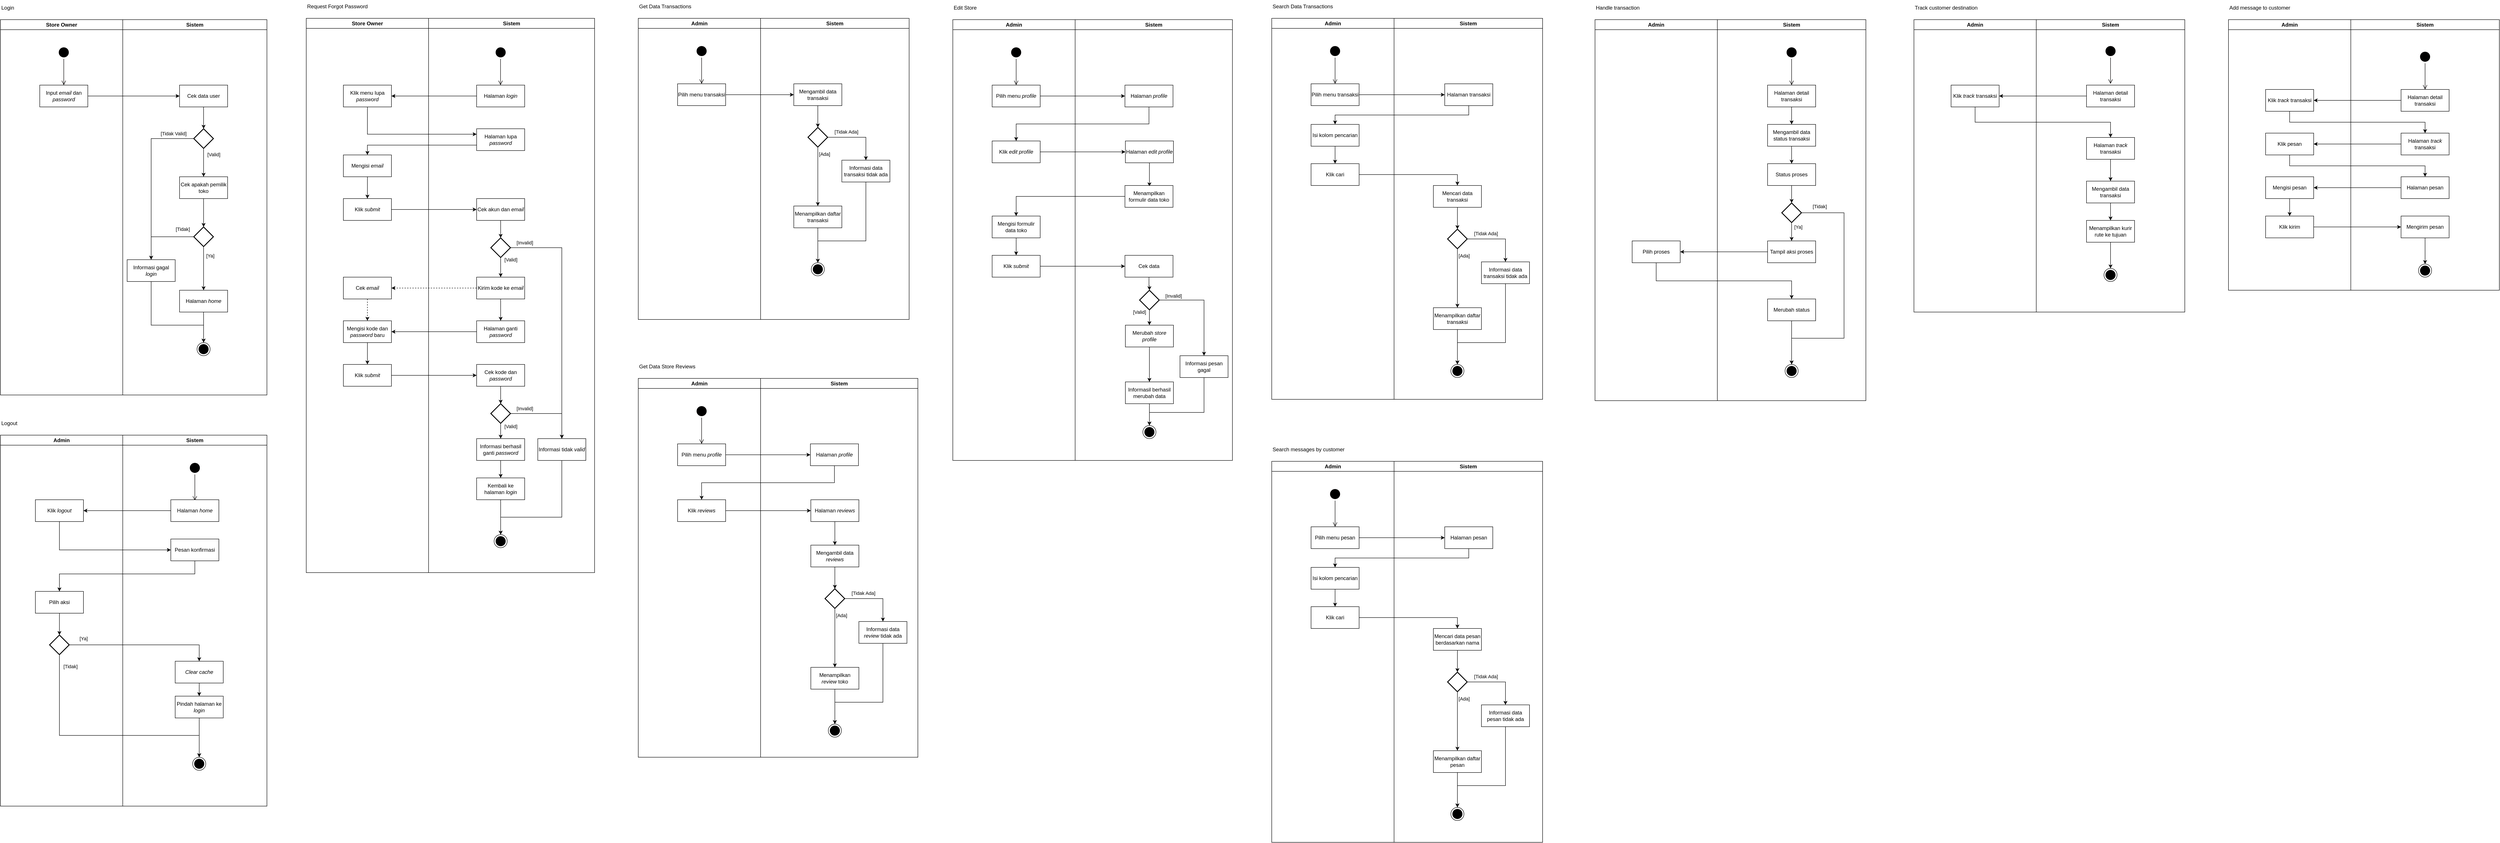 <mxfile version="21.6.3" type="github">
  <diagram name="Page-1" id="xiiCET_Y6QIltrTSjUax">
    <mxGraphModel dx="2591" dy="1147" grid="1" gridSize="10" guides="1" tooltips="1" connect="1" arrows="1" fold="1" page="1" pageScale="1" pageWidth="827" pageHeight="1169" math="0" shadow="0">
      <root>
        <mxCell id="0" />
        <mxCell id="1" parent="0" />
        <mxCell id="NhR1j5uH20zTkMwMt2rW-1" value="" style="group;movable=1;resizable=1;rotatable=1;deletable=1;editable=1;locked=0;connectable=1;" parent="1" vertex="1" connectable="0">
          <mxGeometry x="-160" y="110" width="610" height="860" as="geometry" />
        </mxCell>
        <mxCell id="NhR1j5uH20zTkMwMt2rW-2" value="Store Owner" style="swimlane;whiteSpace=wrap;html=1;movable=1;resizable=1;rotatable=1;deletable=1;editable=1;locked=0;connectable=1;" parent="NhR1j5uH20zTkMwMt2rW-1" vertex="1">
          <mxGeometry width="280" height="860" as="geometry" />
        </mxCell>
        <mxCell id="NhR1j5uH20zTkMwMt2rW-3" value="" style="ellipse;html=1;shape=startState;fillColor=#000000;strokeColor=#030000;movable=1;resizable=1;rotatable=1;deletable=1;editable=1;locked=0;connectable=1;" parent="NhR1j5uH20zTkMwMt2rW-2" vertex="1">
          <mxGeometry x="130" y="60" width="30" height="30" as="geometry" />
        </mxCell>
        <mxCell id="NhR1j5uH20zTkMwMt2rW-4" value="" style="edgeStyle=orthogonalEdgeStyle;html=1;verticalAlign=bottom;endArrow=open;endSize=8;strokeColor=#030000;rounded=0;movable=1;resizable=1;rotatable=1;deletable=1;editable=1;locked=0;connectable=1;" parent="NhR1j5uH20zTkMwMt2rW-2" source="NhR1j5uH20zTkMwMt2rW-3" edge="1">
          <mxGeometry relative="1" as="geometry">
            <mxPoint x="145" y="150" as="targetPoint" />
          </mxGeometry>
        </mxCell>
        <mxCell id="NhR1j5uH20zTkMwMt2rW-5" value="Input &lt;i&gt;email&lt;/i&gt; dan &lt;i&gt;password&lt;/i&gt;" style="html=1;whiteSpace=wrap;movable=1;resizable=1;rotatable=1;deletable=1;editable=1;locked=0;connectable=1;" parent="NhR1j5uH20zTkMwMt2rW-2" vertex="1">
          <mxGeometry x="90" y="150" width="110" height="50" as="geometry" />
        </mxCell>
        <mxCell id="NhR1j5uH20zTkMwMt2rW-6" value="Sistem" style="swimlane;whiteSpace=wrap;html=1;movable=1;resizable=1;rotatable=1;deletable=1;editable=1;locked=0;connectable=1;" parent="NhR1j5uH20zTkMwMt2rW-1" vertex="1">
          <mxGeometry x="280" width="330" height="860" as="geometry" />
        </mxCell>
        <mxCell id="NhR1j5uH20zTkMwMt2rW-7" style="edgeStyle=orthogonalEdgeStyle;rounded=0;orthogonalLoop=1;jettySize=auto;html=1;movable=1;resizable=1;rotatable=1;deletable=1;editable=1;locked=0;connectable=1;" parent="NhR1j5uH20zTkMwMt2rW-6" source="NhR1j5uH20zTkMwMt2rW-8" target="NhR1j5uH20zTkMwMt2rW-13" edge="1">
          <mxGeometry relative="1" as="geometry" />
        </mxCell>
        <mxCell id="NhR1j5uH20zTkMwMt2rW-8" value="Cek data user" style="html=1;whiteSpace=wrap;movable=1;resizable=1;rotatable=1;deletable=1;editable=1;locked=0;connectable=1;" parent="NhR1j5uH20zTkMwMt2rW-6" vertex="1">
          <mxGeometry x="130" y="150" width="110" height="50" as="geometry" />
        </mxCell>
        <mxCell id="NhR1j5uH20zTkMwMt2rW-11" style="edgeStyle=orthogonalEdgeStyle;rounded=0;orthogonalLoop=1;jettySize=auto;html=1;exitX=0;exitY=0.5;exitDx=0;exitDy=0;exitPerimeter=0;movable=1;resizable=1;rotatable=1;deletable=1;editable=1;locked=0;connectable=1;" parent="NhR1j5uH20zTkMwMt2rW-6" source="NhR1j5uH20zTkMwMt2rW-13" target="NhR1j5uH20zTkMwMt2rW-16" edge="1">
          <mxGeometry relative="1" as="geometry" />
        </mxCell>
        <mxCell id="NhR1j5uH20zTkMwMt2rW-12" value="[Tidak Valid]" style="edgeLabel;html=1;align=center;verticalAlign=middle;resizable=1;points=[];movable=1;rotatable=1;deletable=1;editable=1;locked=0;connectable=1;" parent="NhR1j5uH20zTkMwMt2rW-11" vertex="1" connectable="0">
          <mxGeometry x="-0.512" relative="1" as="geometry">
            <mxPoint x="45" y="-12" as="offset" />
          </mxGeometry>
        </mxCell>
        <mxCell id="NhR1j5uH20zTkMwMt2rW-25" value="" style="edgeStyle=orthogonalEdgeStyle;rounded=0;orthogonalLoop=1;jettySize=auto;html=1;" parent="NhR1j5uH20zTkMwMt2rW-6" source="NhR1j5uH20zTkMwMt2rW-13" target="NhR1j5uH20zTkMwMt2rW-22" edge="1">
          <mxGeometry relative="1" as="geometry" />
        </mxCell>
        <mxCell id="NhR1j5uH20zTkMwMt2rW-26" value="[Valid]" style="edgeLabel;html=1;align=center;verticalAlign=middle;resizable=0;points=[];" parent="NhR1j5uH20zTkMwMt2rW-25" vertex="1" connectable="0">
          <mxGeometry x="-0.582" y="1" relative="1" as="geometry">
            <mxPoint x="22" as="offset" />
          </mxGeometry>
        </mxCell>
        <mxCell id="NhR1j5uH20zTkMwMt2rW-13" value="" style="strokeWidth=2;html=1;shape=mxgraph.flowchart.decision;whiteSpace=wrap;movable=1;resizable=1;rotatable=1;deletable=1;editable=1;locked=0;connectable=1;" parent="NhR1j5uH20zTkMwMt2rW-6" vertex="1">
          <mxGeometry x="162.5" y="250" width="45" height="45" as="geometry" />
        </mxCell>
        <mxCell id="NhR1j5uH20zTkMwMt2rW-31" style="edgeStyle=orthogonalEdgeStyle;rounded=0;orthogonalLoop=1;jettySize=auto;html=1;entryX=0.5;entryY=0;entryDx=0;entryDy=0;" parent="NhR1j5uH20zTkMwMt2rW-6" source="NhR1j5uH20zTkMwMt2rW-16" target="NhR1j5uH20zTkMwMt2rW-17" edge="1">
          <mxGeometry relative="1" as="geometry">
            <Array as="points">
              <mxPoint x="65" y="700" />
              <mxPoint x="185" y="700" />
            </Array>
          </mxGeometry>
        </mxCell>
        <mxCell id="NhR1j5uH20zTkMwMt2rW-16" value="Informasi gagal &lt;i&gt;login&lt;/i&gt;" style="html=1;whiteSpace=wrap;movable=1;resizable=1;rotatable=1;deletable=1;editable=1;locked=0;connectable=1;" parent="NhR1j5uH20zTkMwMt2rW-6" vertex="1">
          <mxGeometry x="10" y="550" width="110" height="50" as="geometry" />
        </mxCell>
        <mxCell id="NhR1j5uH20zTkMwMt2rW-17" value="" style="ellipse;html=1;shape=endState;fillColor=#000000;strokeColor=#000000;movable=1;resizable=1;rotatable=1;deletable=1;editable=1;locked=0;connectable=1;" parent="NhR1j5uH20zTkMwMt2rW-6" vertex="1">
          <mxGeometry x="170" y="740" width="30" height="30" as="geometry" />
        </mxCell>
        <mxCell id="NhR1j5uH20zTkMwMt2rW-24" value="" style="edgeStyle=orthogonalEdgeStyle;rounded=0;orthogonalLoop=1;jettySize=auto;html=1;" parent="NhR1j5uH20zTkMwMt2rW-6" source="NhR1j5uH20zTkMwMt2rW-22" target="NhR1j5uH20zTkMwMt2rW-23" edge="1">
          <mxGeometry relative="1" as="geometry" />
        </mxCell>
        <mxCell id="NhR1j5uH20zTkMwMt2rW-22" value="Cek apakah pemilik toko" style="html=1;whiteSpace=wrap;movable=1;resizable=1;rotatable=1;deletable=1;editable=1;locked=0;connectable=1;" parent="NhR1j5uH20zTkMwMt2rW-6" vertex="1">
          <mxGeometry x="130" y="360" width="110" height="50" as="geometry" />
        </mxCell>
        <mxCell id="NhR1j5uH20zTkMwMt2rW-27" style="edgeStyle=orthogonalEdgeStyle;rounded=0;orthogonalLoop=1;jettySize=auto;html=1;exitX=0;exitY=0.5;exitDx=0;exitDy=0;exitPerimeter=0;entryX=0.5;entryY=0;entryDx=0;entryDy=0;" parent="NhR1j5uH20zTkMwMt2rW-6" source="NhR1j5uH20zTkMwMt2rW-23" target="NhR1j5uH20zTkMwMt2rW-16" edge="1">
          <mxGeometry relative="1" as="geometry" />
        </mxCell>
        <mxCell id="NhR1j5uH20zTkMwMt2rW-32" value="[Tidak]" style="edgeLabel;html=1;align=center;verticalAlign=middle;resizable=0;points=[];" parent="NhR1j5uH20zTkMwMt2rW-27" vertex="1" connectable="0">
          <mxGeometry x="-0.652" y="2" relative="1" as="geometry">
            <mxPoint y="-20" as="offset" />
          </mxGeometry>
        </mxCell>
        <mxCell id="NhR1j5uH20zTkMwMt2rW-29" value="" style="edgeStyle=orthogonalEdgeStyle;rounded=0;orthogonalLoop=1;jettySize=auto;html=1;" parent="NhR1j5uH20zTkMwMt2rW-6" source="NhR1j5uH20zTkMwMt2rW-23" target="NhR1j5uH20zTkMwMt2rW-28" edge="1">
          <mxGeometry relative="1" as="geometry" />
        </mxCell>
        <mxCell id="NhR1j5uH20zTkMwMt2rW-33" value="[Ya]" style="edgeLabel;html=1;align=center;verticalAlign=middle;resizable=0;points=[];" parent="NhR1j5uH20zTkMwMt2rW-29" vertex="1" connectable="0">
          <mxGeometry x="-0.509" y="1" relative="1" as="geometry">
            <mxPoint x="14" y="-4" as="offset" />
          </mxGeometry>
        </mxCell>
        <mxCell id="NhR1j5uH20zTkMwMt2rW-23" value="" style="strokeWidth=2;html=1;shape=mxgraph.flowchart.decision;whiteSpace=wrap;movable=1;resizable=1;rotatable=1;deletable=1;editable=1;locked=0;connectable=1;" parent="NhR1j5uH20zTkMwMt2rW-6" vertex="1">
          <mxGeometry x="162.5" y="475" width="45" height="45" as="geometry" />
        </mxCell>
        <mxCell id="NhR1j5uH20zTkMwMt2rW-30" value="" style="edgeStyle=orthogonalEdgeStyle;rounded=0;orthogonalLoop=1;jettySize=auto;html=1;" parent="NhR1j5uH20zTkMwMt2rW-6" source="NhR1j5uH20zTkMwMt2rW-28" target="NhR1j5uH20zTkMwMt2rW-17" edge="1">
          <mxGeometry relative="1" as="geometry" />
        </mxCell>
        <mxCell id="NhR1j5uH20zTkMwMt2rW-28" value="Halaman &lt;i&gt;home&lt;/i&gt;" style="html=1;whiteSpace=wrap;movable=1;resizable=1;rotatable=1;deletable=1;editable=1;locked=0;connectable=1;" parent="NhR1j5uH20zTkMwMt2rW-6" vertex="1">
          <mxGeometry x="130" y="620" width="110" height="50" as="geometry" />
        </mxCell>
        <mxCell id="NhR1j5uH20zTkMwMt2rW-19" style="edgeStyle=orthogonalEdgeStyle;rounded=0;orthogonalLoop=1;jettySize=auto;html=1;entryX=0;entryY=0.5;entryDx=0;entryDy=0;movable=1;resizable=1;rotatable=1;deletable=1;editable=1;locked=0;connectable=1;" parent="NhR1j5uH20zTkMwMt2rW-1" source="NhR1j5uH20zTkMwMt2rW-5" target="NhR1j5uH20zTkMwMt2rW-8" edge="1">
          <mxGeometry relative="1" as="geometry" />
        </mxCell>
        <mxCell id="NhR1j5uH20zTkMwMt2rW-20" value="Login" style="text;html=1;align=left;verticalAlign=middle;resizable=0;points=[];autosize=1;strokeColor=none;fillColor=none;" parent="1" vertex="1">
          <mxGeometry x="-160" y="68" width="50" height="30" as="geometry" />
        </mxCell>
        <mxCell id="W2ZU-YtT6imNM6FTaDiL-1" value="" style="group;movable=1;resizable=1;rotatable=1;deletable=1;editable=1;locked=0;connectable=1;" vertex="1" connectable="0" parent="1">
          <mxGeometry x="540" y="107" width="660" height="1270" as="geometry" />
        </mxCell>
        <mxCell id="W2ZU-YtT6imNM6FTaDiL-2" value="Store Owner" style="swimlane;whiteSpace=wrap;html=1;movable=1;resizable=1;rotatable=1;deletable=1;editable=1;locked=0;connectable=1;" vertex="1" parent="W2ZU-YtT6imNM6FTaDiL-1">
          <mxGeometry width="280" height="1270" as="geometry" />
        </mxCell>
        <mxCell id="W2ZU-YtT6imNM6FTaDiL-68" value="Klik menu lupa &lt;i&gt;password&lt;/i&gt;" style="html=1;whiteSpace=wrap;" vertex="1" parent="W2ZU-YtT6imNM6FTaDiL-2">
          <mxGeometry x="85" y="153" width="110" height="50" as="geometry" />
        </mxCell>
        <mxCell id="W2ZU-YtT6imNM6FTaDiL-75" value="" style="edgeStyle=orthogonalEdgeStyle;rounded=0;orthogonalLoop=1;jettySize=auto;html=1;" edge="1" parent="W2ZU-YtT6imNM6FTaDiL-2" source="W2ZU-YtT6imNM6FTaDiL-72" target="W2ZU-YtT6imNM6FTaDiL-74">
          <mxGeometry relative="1" as="geometry" />
        </mxCell>
        <mxCell id="W2ZU-YtT6imNM6FTaDiL-72" value="Mengisi &lt;i&gt;email&lt;/i&gt;" style="html=1;whiteSpace=wrap;" vertex="1" parent="W2ZU-YtT6imNM6FTaDiL-2">
          <mxGeometry x="85" y="313" width="110" height="50" as="geometry" />
        </mxCell>
        <mxCell id="W2ZU-YtT6imNM6FTaDiL-74" value="Klik &lt;i&gt;submit&lt;/i&gt;" style="html=1;whiteSpace=wrap;" vertex="1" parent="W2ZU-YtT6imNM6FTaDiL-2">
          <mxGeometry x="85" y="413" width="110" height="50" as="geometry" />
        </mxCell>
        <mxCell id="W2ZU-YtT6imNM6FTaDiL-89" value="" style="edgeStyle=orthogonalEdgeStyle;rounded=0;orthogonalLoop=1;jettySize=auto;html=1;dashed=1;" edge="1" parent="W2ZU-YtT6imNM6FTaDiL-2" source="W2ZU-YtT6imNM6FTaDiL-86" target="W2ZU-YtT6imNM6FTaDiL-88">
          <mxGeometry relative="1" as="geometry" />
        </mxCell>
        <mxCell id="W2ZU-YtT6imNM6FTaDiL-86" value="Cek &lt;i&gt;email&lt;/i&gt;" style="html=1;whiteSpace=wrap;" vertex="1" parent="W2ZU-YtT6imNM6FTaDiL-2">
          <mxGeometry x="85" y="593" width="110" height="50" as="geometry" />
        </mxCell>
        <mxCell id="W2ZU-YtT6imNM6FTaDiL-92" value="" style="edgeStyle=orthogonalEdgeStyle;rounded=0;orthogonalLoop=1;jettySize=auto;html=1;" edge="1" parent="W2ZU-YtT6imNM6FTaDiL-2" source="W2ZU-YtT6imNM6FTaDiL-88" target="W2ZU-YtT6imNM6FTaDiL-91">
          <mxGeometry relative="1" as="geometry" />
        </mxCell>
        <mxCell id="W2ZU-YtT6imNM6FTaDiL-88" value="Mengisi kode dan &lt;i&gt;password&lt;/i&gt; baru" style="html=1;whiteSpace=wrap;" vertex="1" parent="W2ZU-YtT6imNM6FTaDiL-2">
          <mxGeometry x="85" y="693" width="110" height="50" as="geometry" />
        </mxCell>
        <mxCell id="W2ZU-YtT6imNM6FTaDiL-91" value="Klik &lt;i&gt;submit&lt;/i&gt;" style="html=1;whiteSpace=wrap;" vertex="1" parent="W2ZU-YtT6imNM6FTaDiL-2">
          <mxGeometry x="85" y="793" width="110" height="50" as="geometry" />
        </mxCell>
        <mxCell id="W2ZU-YtT6imNM6FTaDiL-6" value="Sistem" style="swimlane;whiteSpace=wrap;html=1;movable=1;resizable=1;rotatable=1;deletable=1;editable=1;locked=0;connectable=1;" vertex="1" parent="W2ZU-YtT6imNM6FTaDiL-1">
          <mxGeometry x="280" width="380" height="1270" as="geometry" />
        </mxCell>
        <mxCell id="W2ZU-YtT6imNM6FTaDiL-3" value="" style="ellipse;html=1;shape=startState;fillColor=#000000;strokeColor=#030000;movable=1;resizable=1;rotatable=1;deletable=1;editable=1;locked=0;connectable=1;" vertex="1" parent="W2ZU-YtT6imNM6FTaDiL-6">
          <mxGeometry x="150" y="63" width="30" height="30" as="geometry" />
        </mxCell>
        <mxCell id="W2ZU-YtT6imNM6FTaDiL-66" value="Halaman &lt;i&gt;login&lt;/i&gt;" style="html=1;whiteSpace=wrap;" vertex="1" parent="W2ZU-YtT6imNM6FTaDiL-6">
          <mxGeometry x="110" y="153" width="110" height="50" as="geometry" />
        </mxCell>
        <mxCell id="W2ZU-YtT6imNM6FTaDiL-67" value="" style="edgeStyle=orthogonalEdgeStyle;html=1;verticalAlign=bottom;endArrow=open;endSize=8;strokeColor=#030000;rounded=0;" edge="1" parent="W2ZU-YtT6imNM6FTaDiL-6">
          <mxGeometry relative="1" as="geometry">
            <mxPoint x="164.7" y="153" as="targetPoint" />
            <mxPoint x="164.7" y="93" as="sourcePoint" />
            <Array as="points">
              <mxPoint x="164.7" y="123" />
              <mxPoint x="164.7" y="123" />
            </Array>
          </mxGeometry>
        </mxCell>
        <mxCell id="W2ZU-YtT6imNM6FTaDiL-70" value="Halaman lupa &lt;i&gt;password&lt;/i&gt;" style="html=1;whiteSpace=wrap;" vertex="1" parent="W2ZU-YtT6imNM6FTaDiL-6">
          <mxGeometry x="110" y="253" width="110" height="50" as="geometry" />
        </mxCell>
        <mxCell id="W2ZU-YtT6imNM6FTaDiL-80" value="" style="edgeStyle=orthogonalEdgeStyle;rounded=0;orthogonalLoop=1;jettySize=auto;html=1;" edge="1" parent="W2ZU-YtT6imNM6FTaDiL-6" source="W2ZU-YtT6imNM6FTaDiL-76" target="W2ZU-YtT6imNM6FTaDiL-79">
          <mxGeometry relative="1" as="geometry" />
        </mxCell>
        <mxCell id="W2ZU-YtT6imNM6FTaDiL-76" value="Cek akun dan &lt;i&gt;email&lt;/i&gt;" style="html=1;whiteSpace=wrap;" vertex="1" parent="W2ZU-YtT6imNM6FTaDiL-6">
          <mxGeometry x="110" y="413" width="110" height="50" as="geometry" />
        </mxCell>
        <mxCell id="W2ZU-YtT6imNM6FTaDiL-82" value="" style="edgeStyle=orthogonalEdgeStyle;rounded=0;orthogonalLoop=1;jettySize=auto;html=1;" edge="1" parent="W2ZU-YtT6imNM6FTaDiL-6" source="W2ZU-YtT6imNM6FTaDiL-79" target="W2ZU-YtT6imNM6FTaDiL-81">
          <mxGeometry relative="1" as="geometry" />
        </mxCell>
        <mxCell id="W2ZU-YtT6imNM6FTaDiL-83" value="[Valid]" style="edgeLabel;html=1;align=center;verticalAlign=middle;resizable=0;points=[];" vertex="1" connectable="0" parent="W2ZU-YtT6imNM6FTaDiL-82">
          <mxGeometry x="-0.375" y="-1" relative="1" as="geometry">
            <mxPoint x="24" y="-9" as="offset" />
          </mxGeometry>
        </mxCell>
        <mxCell id="W2ZU-YtT6imNM6FTaDiL-124" style="edgeStyle=orthogonalEdgeStyle;rounded=0;orthogonalLoop=1;jettySize=auto;html=1;exitX=1;exitY=0.5;exitDx=0;exitDy=0;exitPerimeter=0;entryX=0.5;entryY=0;entryDx=0;entryDy=0;" edge="1" parent="W2ZU-YtT6imNM6FTaDiL-6" source="W2ZU-YtT6imNM6FTaDiL-79" target="W2ZU-YtT6imNM6FTaDiL-121">
          <mxGeometry relative="1" as="geometry" />
        </mxCell>
        <mxCell id="W2ZU-YtT6imNM6FTaDiL-127" value="[Invalid]" style="edgeLabel;html=1;align=center;verticalAlign=middle;resizable=0;points=[];" vertex="1" connectable="0" parent="W2ZU-YtT6imNM6FTaDiL-124">
          <mxGeometry x="-0.902" y="1" relative="1" as="geometry">
            <mxPoint x="5" y="-11" as="offset" />
          </mxGeometry>
        </mxCell>
        <mxCell id="W2ZU-YtT6imNM6FTaDiL-79" value="" style="strokeWidth=2;html=1;shape=mxgraph.flowchart.decision;whiteSpace=wrap;movable=1;resizable=1;rotatable=1;deletable=1;editable=1;locked=0;connectable=1;" vertex="1" parent="W2ZU-YtT6imNM6FTaDiL-6">
          <mxGeometry x="142.5" y="503" width="45" height="45" as="geometry" />
        </mxCell>
        <mxCell id="W2ZU-YtT6imNM6FTaDiL-85" value="" style="edgeStyle=orthogonalEdgeStyle;rounded=0;orthogonalLoop=1;jettySize=auto;html=1;" edge="1" parent="W2ZU-YtT6imNM6FTaDiL-6" source="W2ZU-YtT6imNM6FTaDiL-81" target="W2ZU-YtT6imNM6FTaDiL-84">
          <mxGeometry relative="1" as="geometry" />
        </mxCell>
        <mxCell id="W2ZU-YtT6imNM6FTaDiL-81" value="Kirim kode ke &lt;i&gt;email&lt;/i&gt;" style="html=1;whiteSpace=wrap;" vertex="1" parent="W2ZU-YtT6imNM6FTaDiL-6">
          <mxGeometry x="110" y="593" width="110" height="50" as="geometry" />
        </mxCell>
        <mxCell id="W2ZU-YtT6imNM6FTaDiL-84" value="Halaman ganti &lt;i&gt;password&lt;/i&gt;" style="html=1;whiteSpace=wrap;" vertex="1" parent="W2ZU-YtT6imNM6FTaDiL-6">
          <mxGeometry x="110" y="693" width="110" height="50" as="geometry" />
        </mxCell>
        <mxCell id="W2ZU-YtT6imNM6FTaDiL-111" value="" style="edgeStyle=orthogonalEdgeStyle;rounded=0;orthogonalLoop=1;jettySize=auto;html=1;" edge="1" parent="W2ZU-YtT6imNM6FTaDiL-6" source="W2ZU-YtT6imNM6FTaDiL-93" target="W2ZU-YtT6imNM6FTaDiL-110">
          <mxGeometry relative="1" as="geometry" />
        </mxCell>
        <mxCell id="W2ZU-YtT6imNM6FTaDiL-93" value="Cek kode dan &lt;i&gt;password&lt;/i&gt;" style="html=1;whiteSpace=wrap;" vertex="1" parent="W2ZU-YtT6imNM6FTaDiL-6">
          <mxGeometry x="110" y="793" width="110" height="50" as="geometry" />
        </mxCell>
        <mxCell id="W2ZU-YtT6imNM6FTaDiL-114" value="" style="edgeStyle=orthogonalEdgeStyle;rounded=0;orthogonalLoop=1;jettySize=auto;html=1;" edge="1" parent="W2ZU-YtT6imNM6FTaDiL-6" source="W2ZU-YtT6imNM6FTaDiL-110" target="W2ZU-YtT6imNM6FTaDiL-112">
          <mxGeometry relative="1" as="geometry" />
        </mxCell>
        <mxCell id="W2ZU-YtT6imNM6FTaDiL-116" value="[Valid]" style="edgeLabel;html=1;align=center;verticalAlign=middle;resizable=0;points=[];" vertex="1" connectable="0" parent="W2ZU-YtT6imNM6FTaDiL-114">
          <mxGeometry x="-0.57" relative="1" as="geometry">
            <mxPoint x="23" y="-3" as="offset" />
          </mxGeometry>
        </mxCell>
        <mxCell id="W2ZU-YtT6imNM6FTaDiL-123" style="edgeStyle=orthogonalEdgeStyle;rounded=0;orthogonalLoop=1;jettySize=auto;html=1;exitX=1;exitY=0.5;exitDx=0;exitDy=0;exitPerimeter=0;entryX=0.5;entryY=0;entryDx=0;entryDy=0;" edge="1" parent="W2ZU-YtT6imNM6FTaDiL-6" source="W2ZU-YtT6imNM6FTaDiL-110" target="W2ZU-YtT6imNM6FTaDiL-121">
          <mxGeometry relative="1" as="geometry" />
        </mxCell>
        <mxCell id="W2ZU-YtT6imNM6FTaDiL-126" value="[Invalid]" style="edgeLabel;html=1;align=center;verticalAlign=middle;resizable=0;points=[];" vertex="1" connectable="0" parent="W2ZU-YtT6imNM6FTaDiL-123">
          <mxGeometry x="-0.321" y="1" relative="1" as="geometry">
            <mxPoint x="-27" y="-11" as="offset" />
          </mxGeometry>
        </mxCell>
        <mxCell id="W2ZU-YtT6imNM6FTaDiL-110" value="" style="strokeWidth=2;html=1;shape=mxgraph.flowchart.decision;whiteSpace=wrap;movable=1;resizable=1;rotatable=1;deletable=1;editable=1;locked=0;connectable=1;" vertex="1" parent="W2ZU-YtT6imNM6FTaDiL-6">
          <mxGeometry x="142.5" y="883" width="45" height="45" as="geometry" />
        </mxCell>
        <mxCell id="W2ZU-YtT6imNM6FTaDiL-115" value="" style="edgeStyle=orthogonalEdgeStyle;rounded=0;orthogonalLoop=1;jettySize=auto;html=1;" edge="1" parent="W2ZU-YtT6imNM6FTaDiL-6" source="W2ZU-YtT6imNM6FTaDiL-112" target="W2ZU-YtT6imNM6FTaDiL-113">
          <mxGeometry relative="1" as="geometry" />
        </mxCell>
        <mxCell id="W2ZU-YtT6imNM6FTaDiL-112" value="Informasi berhasil ganti &lt;i&gt;password&lt;/i&gt;" style="html=1;whiteSpace=wrap;" vertex="1" parent="W2ZU-YtT6imNM6FTaDiL-6">
          <mxGeometry x="110" y="963" width="110" height="50" as="geometry" />
        </mxCell>
        <mxCell id="W2ZU-YtT6imNM6FTaDiL-118" value="" style="edgeStyle=orthogonalEdgeStyle;rounded=0;orthogonalLoop=1;jettySize=auto;html=1;" edge="1" parent="W2ZU-YtT6imNM6FTaDiL-6" source="W2ZU-YtT6imNM6FTaDiL-113" target="W2ZU-YtT6imNM6FTaDiL-117">
          <mxGeometry relative="1" as="geometry" />
        </mxCell>
        <mxCell id="W2ZU-YtT6imNM6FTaDiL-113" value="Kembali ke halaman &lt;i&gt;login&lt;/i&gt;" style="html=1;whiteSpace=wrap;" vertex="1" parent="W2ZU-YtT6imNM6FTaDiL-6">
          <mxGeometry x="110" y="1053" width="110" height="50" as="geometry" />
        </mxCell>
        <mxCell id="W2ZU-YtT6imNM6FTaDiL-117" value="" style="ellipse;html=1;shape=endState;fillColor=#000000;strokeColor=#000000;movable=1;resizable=1;rotatable=1;deletable=1;editable=1;locked=0;connectable=1;" vertex="1" parent="W2ZU-YtT6imNM6FTaDiL-6">
          <mxGeometry x="150" y="1183" width="30" height="30" as="geometry" />
        </mxCell>
        <mxCell id="W2ZU-YtT6imNM6FTaDiL-125" style="edgeStyle=orthogonalEdgeStyle;rounded=0;orthogonalLoop=1;jettySize=auto;html=1;entryX=0.5;entryY=0;entryDx=0;entryDy=0;" edge="1" parent="W2ZU-YtT6imNM6FTaDiL-6" source="W2ZU-YtT6imNM6FTaDiL-121" target="W2ZU-YtT6imNM6FTaDiL-117">
          <mxGeometry relative="1" as="geometry">
            <Array as="points">
              <mxPoint x="305" y="1143" />
              <mxPoint x="165" y="1143" />
            </Array>
          </mxGeometry>
        </mxCell>
        <mxCell id="W2ZU-YtT6imNM6FTaDiL-121" value="Informasi tidak &lt;i&gt;valid&lt;/i&gt;" style="html=1;whiteSpace=wrap;" vertex="1" parent="W2ZU-YtT6imNM6FTaDiL-6">
          <mxGeometry x="250" y="963" width="110" height="50" as="geometry" />
        </mxCell>
        <mxCell id="W2ZU-YtT6imNM6FTaDiL-69" style="edgeStyle=orthogonalEdgeStyle;rounded=0;orthogonalLoop=1;jettySize=auto;html=1;exitX=0;exitY=0.5;exitDx=0;exitDy=0;entryX=1;entryY=0.5;entryDx=0;entryDy=0;" edge="1" parent="W2ZU-YtT6imNM6FTaDiL-1" source="W2ZU-YtT6imNM6FTaDiL-66" target="W2ZU-YtT6imNM6FTaDiL-68">
          <mxGeometry relative="1" as="geometry" />
        </mxCell>
        <mxCell id="W2ZU-YtT6imNM6FTaDiL-71" style="edgeStyle=orthogonalEdgeStyle;rounded=0;orthogonalLoop=1;jettySize=auto;html=1;entryX=0;entryY=0.25;entryDx=0;entryDy=0;" edge="1" parent="W2ZU-YtT6imNM6FTaDiL-1" source="W2ZU-YtT6imNM6FTaDiL-68" target="W2ZU-YtT6imNM6FTaDiL-70">
          <mxGeometry relative="1" as="geometry">
            <Array as="points">
              <mxPoint x="140" y="266" />
            </Array>
          </mxGeometry>
        </mxCell>
        <mxCell id="W2ZU-YtT6imNM6FTaDiL-73" style="edgeStyle=orthogonalEdgeStyle;rounded=0;orthogonalLoop=1;jettySize=auto;html=1;exitX=0;exitY=0.75;exitDx=0;exitDy=0;" edge="1" parent="W2ZU-YtT6imNM6FTaDiL-1" source="W2ZU-YtT6imNM6FTaDiL-70" target="W2ZU-YtT6imNM6FTaDiL-72">
          <mxGeometry relative="1" as="geometry" />
        </mxCell>
        <mxCell id="W2ZU-YtT6imNM6FTaDiL-78" style="edgeStyle=orthogonalEdgeStyle;rounded=0;orthogonalLoop=1;jettySize=auto;html=1;exitX=1;exitY=0.5;exitDx=0;exitDy=0;" edge="1" parent="W2ZU-YtT6imNM6FTaDiL-1" source="W2ZU-YtT6imNM6FTaDiL-74" target="W2ZU-YtT6imNM6FTaDiL-76">
          <mxGeometry relative="1" as="geometry" />
        </mxCell>
        <mxCell id="W2ZU-YtT6imNM6FTaDiL-87" style="edgeStyle=orthogonalEdgeStyle;rounded=0;orthogonalLoop=1;jettySize=auto;html=1;exitX=0;exitY=0.5;exitDx=0;exitDy=0;entryX=1;entryY=0.5;entryDx=0;entryDy=0;dashed=1;" edge="1" parent="W2ZU-YtT6imNM6FTaDiL-1" source="W2ZU-YtT6imNM6FTaDiL-81" target="W2ZU-YtT6imNM6FTaDiL-86">
          <mxGeometry relative="1" as="geometry" />
        </mxCell>
        <mxCell id="W2ZU-YtT6imNM6FTaDiL-90" style="edgeStyle=orthogonalEdgeStyle;rounded=0;orthogonalLoop=1;jettySize=auto;html=1;exitX=0;exitY=0.5;exitDx=0;exitDy=0;entryX=1;entryY=0.5;entryDx=0;entryDy=0;" edge="1" parent="W2ZU-YtT6imNM6FTaDiL-1" source="W2ZU-YtT6imNM6FTaDiL-84" target="W2ZU-YtT6imNM6FTaDiL-88">
          <mxGeometry relative="1" as="geometry" />
        </mxCell>
        <mxCell id="W2ZU-YtT6imNM6FTaDiL-108" style="edgeStyle=orthogonalEdgeStyle;rounded=0;orthogonalLoop=1;jettySize=auto;html=1;exitX=1;exitY=0.5;exitDx=0;exitDy=0;" edge="1" parent="W2ZU-YtT6imNM6FTaDiL-1" source="W2ZU-YtT6imNM6FTaDiL-91" target="W2ZU-YtT6imNM6FTaDiL-93">
          <mxGeometry relative="1" as="geometry" />
        </mxCell>
        <mxCell id="W2ZU-YtT6imNM6FTaDiL-27" value="Request Forgot Password" style="text;html=1;align=left;verticalAlign=middle;resizable=0;points=[];autosize=1;strokeColor=none;fillColor=none;" vertex="1" parent="1">
          <mxGeometry x="540" y="65" width="160" height="30" as="geometry" />
        </mxCell>
        <mxCell id="W2ZU-YtT6imNM6FTaDiL-28" value="Admin" style="swimlane;whiteSpace=wrap;html=1;" vertex="1" parent="1">
          <mxGeometry x="1300" y="107" width="280" height="690" as="geometry" />
        </mxCell>
        <mxCell id="W2ZU-YtT6imNM6FTaDiL-29" value="" style="ellipse;html=1;shape=startState;fillColor=#000000;strokeColor=#030000;" vertex="1" parent="W2ZU-YtT6imNM6FTaDiL-28">
          <mxGeometry x="130" y="60" width="30" height="30" as="geometry" />
        </mxCell>
        <mxCell id="W2ZU-YtT6imNM6FTaDiL-30" value="" style="edgeStyle=orthogonalEdgeStyle;html=1;verticalAlign=bottom;endArrow=open;endSize=8;strokeColor=#030000;rounded=0;" edge="1" parent="W2ZU-YtT6imNM6FTaDiL-28" source="W2ZU-YtT6imNM6FTaDiL-29">
          <mxGeometry relative="1" as="geometry">
            <mxPoint x="145" y="150" as="targetPoint" />
          </mxGeometry>
        </mxCell>
        <mxCell id="W2ZU-YtT6imNM6FTaDiL-31" value="Pilih menu transaksi" style="html=1;whiteSpace=wrap;" vertex="1" parent="W2ZU-YtT6imNM6FTaDiL-28">
          <mxGeometry x="90" y="150" width="110" height="50" as="geometry" />
        </mxCell>
        <mxCell id="W2ZU-YtT6imNM6FTaDiL-32" value="Sistem" style="swimlane;whiteSpace=wrap;html=1;movable=1;resizable=1;rotatable=1;deletable=1;editable=1;locked=0;connectable=1;" vertex="1" parent="1">
          <mxGeometry x="1580" y="107" width="340" height="690" as="geometry" />
        </mxCell>
        <mxCell id="W2ZU-YtT6imNM6FTaDiL-33" style="edgeStyle=orthogonalEdgeStyle;rounded=0;orthogonalLoop=1;jettySize=auto;html=1;" edge="1" parent="W2ZU-YtT6imNM6FTaDiL-32" source="W2ZU-YtT6imNM6FTaDiL-34" target="W2ZU-YtT6imNM6FTaDiL-39">
          <mxGeometry relative="1" as="geometry" />
        </mxCell>
        <mxCell id="W2ZU-YtT6imNM6FTaDiL-34" value="Mengambil data transaksi" style="html=1;whiteSpace=wrap;movable=1;resizable=1;rotatable=1;deletable=1;editable=1;locked=0;connectable=1;" vertex="1" parent="W2ZU-YtT6imNM6FTaDiL-32">
          <mxGeometry x="76" y="150" width="110" height="50" as="geometry" />
        </mxCell>
        <mxCell id="W2ZU-YtT6imNM6FTaDiL-35" value="" style="edgeStyle=orthogonalEdgeStyle;rounded=0;orthogonalLoop=1;jettySize=auto;html=1;" edge="1" parent="W2ZU-YtT6imNM6FTaDiL-32" source="W2ZU-YtT6imNM6FTaDiL-39" target="W2ZU-YtT6imNM6FTaDiL-41">
          <mxGeometry relative="1" as="geometry" />
        </mxCell>
        <mxCell id="W2ZU-YtT6imNM6FTaDiL-36" value="[Ada]" style="edgeLabel;html=1;align=center;verticalAlign=middle;resizable=0;points=[];" vertex="1" connectable="0" parent="W2ZU-YtT6imNM6FTaDiL-35">
          <mxGeometry x="-0.773" y="3" relative="1" as="geometry">
            <mxPoint x="12" as="offset" />
          </mxGeometry>
        </mxCell>
        <mxCell id="W2ZU-YtT6imNM6FTaDiL-37" style="edgeStyle=orthogonalEdgeStyle;rounded=0;orthogonalLoop=1;jettySize=auto;html=1;exitX=1;exitY=0.5;exitDx=0;exitDy=0;exitPerimeter=0;entryX=0.5;entryY=0;entryDx=0;entryDy=0;" edge="1" parent="W2ZU-YtT6imNM6FTaDiL-32" source="W2ZU-YtT6imNM6FTaDiL-39" target="W2ZU-YtT6imNM6FTaDiL-43">
          <mxGeometry relative="1" as="geometry" />
        </mxCell>
        <mxCell id="W2ZU-YtT6imNM6FTaDiL-38" value="[Tidak Ada]" style="edgeLabel;html=1;align=center;verticalAlign=middle;resizable=0;points=[];" vertex="1" connectable="0" parent="W2ZU-YtT6imNM6FTaDiL-37">
          <mxGeometry x="-0.547" relative="1" as="geometry">
            <mxPoint x="11" y="-13" as="offset" />
          </mxGeometry>
        </mxCell>
        <mxCell id="W2ZU-YtT6imNM6FTaDiL-39" value="" style="strokeWidth=2;html=1;shape=mxgraph.flowchart.decision;whiteSpace=wrap;" vertex="1" parent="W2ZU-YtT6imNM6FTaDiL-32">
          <mxGeometry x="108.5" y="250" width="45" height="45" as="geometry" />
        </mxCell>
        <mxCell id="W2ZU-YtT6imNM6FTaDiL-40" value="" style="edgeStyle=orthogonalEdgeStyle;rounded=0;orthogonalLoop=1;jettySize=auto;html=1;" edge="1" parent="W2ZU-YtT6imNM6FTaDiL-32" source="W2ZU-YtT6imNM6FTaDiL-41" target="W2ZU-YtT6imNM6FTaDiL-44">
          <mxGeometry relative="1" as="geometry" />
        </mxCell>
        <mxCell id="W2ZU-YtT6imNM6FTaDiL-41" value="Menampilkan daftar transaksi" style="html=1;whiteSpace=wrap;" vertex="1" parent="W2ZU-YtT6imNM6FTaDiL-32">
          <mxGeometry x="76" y="430" width="110" height="50" as="geometry" />
        </mxCell>
        <mxCell id="W2ZU-YtT6imNM6FTaDiL-42" style="edgeStyle=orthogonalEdgeStyle;rounded=0;orthogonalLoop=1;jettySize=auto;html=1;exitX=0.5;exitY=1;exitDx=0;exitDy=0;entryX=0.5;entryY=0;entryDx=0;entryDy=0;" edge="1" parent="W2ZU-YtT6imNM6FTaDiL-32" source="W2ZU-YtT6imNM6FTaDiL-43" target="W2ZU-YtT6imNM6FTaDiL-44">
          <mxGeometry relative="1" as="geometry">
            <Array as="points">
              <mxPoint x="241" y="510" />
              <mxPoint x="131" y="510" />
            </Array>
          </mxGeometry>
        </mxCell>
        <mxCell id="W2ZU-YtT6imNM6FTaDiL-43" value="Informasi data transaksi tidak ada" style="html=1;whiteSpace=wrap;" vertex="1" parent="W2ZU-YtT6imNM6FTaDiL-32">
          <mxGeometry x="186" y="325" width="110" height="50" as="geometry" />
        </mxCell>
        <mxCell id="W2ZU-YtT6imNM6FTaDiL-44" value="" style="ellipse;html=1;shape=endState;fillColor=#000000;strokeColor=#000000;movable=1;resizable=1;rotatable=1;deletable=1;editable=1;locked=0;connectable=1;" vertex="1" parent="W2ZU-YtT6imNM6FTaDiL-32">
          <mxGeometry x="116" y="560" width="30" height="30" as="geometry" />
        </mxCell>
        <mxCell id="W2ZU-YtT6imNM6FTaDiL-45" style="edgeStyle=orthogonalEdgeStyle;rounded=0;orthogonalLoop=1;jettySize=auto;html=1;entryX=0;entryY=0.5;entryDx=0;entryDy=0;" edge="1" parent="1" source="W2ZU-YtT6imNM6FTaDiL-31" target="W2ZU-YtT6imNM6FTaDiL-34">
          <mxGeometry relative="1" as="geometry" />
        </mxCell>
        <mxCell id="W2ZU-YtT6imNM6FTaDiL-46" value="Get Data Transactions" style="text;html=1;align=left;verticalAlign=middle;resizable=0;points=[];autosize=1;strokeColor=none;fillColor=none;" vertex="1" parent="1">
          <mxGeometry x="1300" y="65" width="140" height="30" as="geometry" />
        </mxCell>
        <mxCell id="W2ZU-YtT6imNM6FTaDiL-47" value="Admin" style="swimlane;whiteSpace=wrap;html=1;" vertex="1" parent="1">
          <mxGeometry x="1300" y="932" width="280" height="868" as="geometry" />
        </mxCell>
        <mxCell id="W2ZU-YtT6imNM6FTaDiL-48" value="" style="ellipse;html=1;shape=startState;fillColor=#000000;strokeColor=#030000;" vertex="1" parent="W2ZU-YtT6imNM6FTaDiL-47">
          <mxGeometry x="130" y="60" width="30" height="30" as="geometry" />
        </mxCell>
        <mxCell id="W2ZU-YtT6imNM6FTaDiL-49" value="" style="edgeStyle=orthogonalEdgeStyle;html=1;verticalAlign=bottom;endArrow=open;endSize=8;strokeColor=#030000;rounded=0;" edge="1" parent="W2ZU-YtT6imNM6FTaDiL-47" source="W2ZU-YtT6imNM6FTaDiL-48">
          <mxGeometry relative="1" as="geometry">
            <mxPoint x="145" y="150" as="targetPoint" />
          </mxGeometry>
        </mxCell>
        <mxCell id="W2ZU-YtT6imNM6FTaDiL-50" value="Pilih menu &lt;i&gt;profile&lt;/i&gt;" style="html=1;whiteSpace=wrap;" vertex="1" parent="W2ZU-YtT6imNM6FTaDiL-47">
          <mxGeometry x="90" y="150" width="110" height="50" as="geometry" />
        </mxCell>
        <mxCell id="W2ZU-YtT6imNM6FTaDiL-130" value="Klik &lt;i&gt;reviews&lt;/i&gt;" style="html=1;whiteSpace=wrap;" vertex="1" parent="W2ZU-YtT6imNM6FTaDiL-47">
          <mxGeometry x="90" y="278" width="110" height="50" as="geometry" />
        </mxCell>
        <mxCell id="W2ZU-YtT6imNM6FTaDiL-51" value="Sistem" style="swimlane;whiteSpace=wrap;html=1;movable=1;resizable=1;rotatable=1;deletable=1;editable=1;locked=0;connectable=1;" vertex="1" parent="1">
          <mxGeometry x="1580" y="932" width="360" height="868" as="geometry" />
        </mxCell>
        <mxCell id="W2ZU-YtT6imNM6FTaDiL-52" style="edgeStyle=orthogonalEdgeStyle;rounded=0;orthogonalLoop=1;jettySize=auto;html=1;" edge="1" parent="W2ZU-YtT6imNM6FTaDiL-51" source="W2ZU-YtT6imNM6FTaDiL-53" target="W2ZU-YtT6imNM6FTaDiL-58">
          <mxGeometry relative="1" as="geometry" />
        </mxCell>
        <mxCell id="W2ZU-YtT6imNM6FTaDiL-53" value="Mengambil data &lt;i&gt;reviews&lt;/i&gt;" style="html=1;whiteSpace=wrap;movable=1;resizable=1;rotatable=1;deletable=1;editable=1;locked=0;connectable=1;" vertex="1" parent="W2ZU-YtT6imNM6FTaDiL-51">
          <mxGeometry x="115" y="382" width="110" height="50" as="geometry" />
        </mxCell>
        <mxCell id="W2ZU-YtT6imNM6FTaDiL-54" value="" style="edgeStyle=orthogonalEdgeStyle;rounded=0;orthogonalLoop=1;jettySize=auto;html=1;" edge="1" parent="W2ZU-YtT6imNM6FTaDiL-51" source="W2ZU-YtT6imNM6FTaDiL-58" target="W2ZU-YtT6imNM6FTaDiL-60">
          <mxGeometry relative="1" as="geometry" />
        </mxCell>
        <mxCell id="W2ZU-YtT6imNM6FTaDiL-55" value="[Ada]" style="edgeLabel;html=1;align=center;verticalAlign=middle;resizable=0;points=[];" vertex="1" connectable="0" parent="W2ZU-YtT6imNM6FTaDiL-54">
          <mxGeometry x="-0.773" y="3" relative="1" as="geometry">
            <mxPoint x="12" as="offset" />
          </mxGeometry>
        </mxCell>
        <mxCell id="W2ZU-YtT6imNM6FTaDiL-56" style="edgeStyle=orthogonalEdgeStyle;rounded=0;orthogonalLoop=1;jettySize=auto;html=1;exitX=1;exitY=0.5;exitDx=0;exitDy=0;exitPerimeter=0;entryX=0.5;entryY=0;entryDx=0;entryDy=0;" edge="1" parent="W2ZU-YtT6imNM6FTaDiL-51" source="W2ZU-YtT6imNM6FTaDiL-58" target="W2ZU-YtT6imNM6FTaDiL-62">
          <mxGeometry relative="1" as="geometry" />
        </mxCell>
        <mxCell id="W2ZU-YtT6imNM6FTaDiL-57" value="[Tidak Ada]" style="edgeLabel;html=1;align=center;verticalAlign=middle;resizable=0;points=[];" vertex="1" connectable="0" parent="W2ZU-YtT6imNM6FTaDiL-56">
          <mxGeometry x="-0.547" relative="1" as="geometry">
            <mxPoint x="11" y="-13" as="offset" />
          </mxGeometry>
        </mxCell>
        <mxCell id="W2ZU-YtT6imNM6FTaDiL-58" value="" style="strokeWidth=2;html=1;shape=mxgraph.flowchart.decision;whiteSpace=wrap;" vertex="1" parent="W2ZU-YtT6imNM6FTaDiL-51">
          <mxGeometry x="147.5" y="482" width="45" height="45" as="geometry" />
        </mxCell>
        <mxCell id="W2ZU-YtT6imNM6FTaDiL-59" value="" style="edgeStyle=orthogonalEdgeStyle;rounded=0;orthogonalLoop=1;jettySize=auto;html=1;" edge="1" parent="W2ZU-YtT6imNM6FTaDiL-51" source="W2ZU-YtT6imNM6FTaDiL-60" target="W2ZU-YtT6imNM6FTaDiL-63">
          <mxGeometry relative="1" as="geometry" />
        </mxCell>
        <mxCell id="W2ZU-YtT6imNM6FTaDiL-60" value="Menampilkan &lt;i&gt;review&lt;/i&gt; toko" style="html=1;whiteSpace=wrap;" vertex="1" parent="W2ZU-YtT6imNM6FTaDiL-51">
          <mxGeometry x="115" y="662" width="110" height="50" as="geometry" />
        </mxCell>
        <mxCell id="W2ZU-YtT6imNM6FTaDiL-61" style="edgeStyle=orthogonalEdgeStyle;rounded=0;orthogonalLoop=1;jettySize=auto;html=1;exitX=0.5;exitY=1;exitDx=0;exitDy=0;entryX=0.5;entryY=0;entryDx=0;entryDy=0;" edge="1" parent="W2ZU-YtT6imNM6FTaDiL-51" source="W2ZU-YtT6imNM6FTaDiL-62" target="W2ZU-YtT6imNM6FTaDiL-63">
          <mxGeometry relative="1" as="geometry">
            <Array as="points">
              <mxPoint x="280" y="742" />
              <mxPoint x="170" y="742" />
            </Array>
          </mxGeometry>
        </mxCell>
        <mxCell id="W2ZU-YtT6imNM6FTaDiL-62" value="Informasi data &lt;i&gt;review&lt;/i&gt; tidak ada" style="html=1;whiteSpace=wrap;" vertex="1" parent="W2ZU-YtT6imNM6FTaDiL-51">
          <mxGeometry x="225" y="557" width="110" height="50" as="geometry" />
        </mxCell>
        <mxCell id="W2ZU-YtT6imNM6FTaDiL-63" value="" style="ellipse;html=1;shape=endState;fillColor=#000000;strokeColor=#000000;movable=1;resizable=1;rotatable=1;deletable=1;editable=1;locked=0;connectable=1;" vertex="1" parent="W2ZU-YtT6imNM6FTaDiL-51">
          <mxGeometry x="155" y="792" width="30" height="30" as="geometry" />
        </mxCell>
        <mxCell id="W2ZU-YtT6imNM6FTaDiL-128" value="Halaman &lt;i&gt;profile&lt;/i&gt;" style="html=1;whiteSpace=wrap;" vertex="1" parent="W2ZU-YtT6imNM6FTaDiL-51">
          <mxGeometry x="114" y="150" width="110" height="50" as="geometry" />
        </mxCell>
        <mxCell id="W2ZU-YtT6imNM6FTaDiL-134" value="" style="edgeStyle=orthogonalEdgeStyle;rounded=0;orthogonalLoop=1;jettySize=auto;html=1;" edge="1" parent="W2ZU-YtT6imNM6FTaDiL-51" source="W2ZU-YtT6imNM6FTaDiL-132" target="W2ZU-YtT6imNM6FTaDiL-53">
          <mxGeometry relative="1" as="geometry" />
        </mxCell>
        <mxCell id="W2ZU-YtT6imNM6FTaDiL-132" value="Halaman &lt;i&gt;reviews&lt;/i&gt;" style="html=1;whiteSpace=wrap;movable=1;resizable=1;rotatable=1;deletable=1;editable=1;locked=0;connectable=1;" vertex="1" parent="W2ZU-YtT6imNM6FTaDiL-51">
          <mxGeometry x="115" y="278" width="110" height="50" as="geometry" />
        </mxCell>
        <mxCell id="W2ZU-YtT6imNM6FTaDiL-65" value="Get Data Store Reviews" style="text;html=1;align=left;verticalAlign=middle;resizable=0;points=[];autosize=1;strokeColor=none;fillColor=none;" vertex="1" parent="1">
          <mxGeometry x="1300" y="890" width="150" height="30" as="geometry" />
        </mxCell>
        <mxCell id="W2ZU-YtT6imNM6FTaDiL-129" style="edgeStyle=orthogonalEdgeStyle;rounded=0;orthogonalLoop=1;jettySize=auto;html=1;exitX=1;exitY=0.5;exitDx=0;exitDy=0;entryX=0;entryY=0.5;entryDx=0;entryDy=0;" edge="1" parent="1" source="W2ZU-YtT6imNM6FTaDiL-50" target="W2ZU-YtT6imNM6FTaDiL-128">
          <mxGeometry relative="1" as="geometry" />
        </mxCell>
        <mxCell id="W2ZU-YtT6imNM6FTaDiL-131" style="edgeStyle=orthogonalEdgeStyle;rounded=0;orthogonalLoop=1;jettySize=auto;html=1;exitX=0.5;exitY=1;exitDx=0;exitDy=0;entryX=0.5;entryY=0;entryDx=0;entryDy=0;" edge="1" parent="1" source="W2ZU-YtT6imNM6FTaDiL-128" target="W2ZU-YtT6imNM6FTaDiL-130">
          <mxGeometry relative="1" as="geometry" />
        </mxCell>
        <mxCell id="W2ZU-YtT6imNM6FTaDiL-133" style="edgeStyle=orthogonalEdgeStyle;rounded=0;orthogonalLoop=1;jettySize=auto;html=1;exitX=1;exitY=0.5;exitDx=0;exitDy=0;entryX=0;entryY=0.5;entryDx=0;entryDy=0;" edge="1" parent="1" source="W2ZU-YtT6imNM6FTaDiL-130" target="W2ZU-YtT6imNM6FTaDiL-132">
          <mxGeometry relative="1" as="geometry" />
        </mxCell>
        <mxCell id="W2ZU-YtT6imNM6FTaDiL-135" value="" style="group;movable=1;resizable=1;rotatable=1;deletable=1;editable=1;locked=0;connectable=1;" vertex="1" connectable="0" parent="1">
          <mxGeometry x="-160" y="1062" width="610" height="850" as="geometry" />
        </mxCell>
        <mxCell id="W2ZU-YtT6imNM6FTaDiL-136" value="Admin" style="swimlane;whiteSpace=wrap;html=1;movable=1;resizable=1;rotatable=1;deletable=1;editable=1;locked=0;connectable=1;" vertex="1" parent="W2ZU-YtT6imNM6FTaDiL-135">
          <mxGeometry width="280" height="850" as="geometry" />
        </mxCell>
        <mxCell id="W2ZU-YtT6imNM6FTaDiL-137" value="Klik &lt;i&gt;logout&lt;/i&gt;" style="html=1;whiteSpace=wrap;movable=1;resizable=1;rotatable=1;deletable=1;editable=1;locked=0;connectable=1;" vertex="1" parent="W2ZU-YtT6imNM6FTaDiL-136">
          <mxGeometry x="80" y="148" width="110" height="50" as="geometry" />
        </mxCell>
        <mxCell id="W2ZU-YtT6imNM6FTaDiL-138" value="" style="strokeWidth=2;html=1;shape=mxgraph.flowchart.decision;whiteSpace=wrap;movable=1;resizable=1;rotatable=1;deletable=1;editable=1;locked=0;connectable=1;" vertex="1" parent="W2ZU-YtT6imNM6FTaDiL-136">
          <mxGeometry x="112.5" y="458" width="45" height="45" as="geometry" />
        </mxCell>
        <mxCell id="W2ZU-YtT6imNM6FTaDiL-139" value="" style="edgeStyle=orthogonalEdgeStyle;rounded=0;orthogonalLoop=1;jettySize=auto;html=1;" edge="1" parent="W2ZU-YtT6imNM6FTaDiL-136" source="W2ZU-YtT6imNM6FTaDiL-140" target="W2ZU-YtT6imNM6FTaDiL-138">
          <mxGeometry relative="1" as="geometry" />
        </mxCell>
        <mxCell id="W2ZU-YtT6imNM6FTaDiL-140" value="Pilih aksi" style="html=1;whiteSpace=wrap;movable=1;resizable=1;rotatable=1;deletable=1;editable=1;locked=0;connectable=1;" vertex="1" parent="W2ZU-YtT6imNM6FTaDiL-136">
          <mxGeometry x="80" y="358" width="110" height="50" as="geometry" />
        </mxCell>
        <mxCell id="W2ZU-YtT6imNM6FTaDiL-141" value="Sistem" style="swimlane;whiteSpace=wrap;html=1;movable=1;resizable=1;rotatable=1;deletable=1;editable=1;locked=0;connectable=1;" vertex="1" parent="W2ZU-YtT6imNM6FTaDiL-135">
          <mxGeometry x="280" width="330" height="850" as="geometry" />
        </mxCell>
        <mxCell id="W2ZU-YtT6imNM6FTaDiL-142" value="" style="ellipse;html=1;shape=endState;fillColor=#000000;strokeColor=#000000;movable=1;resizable=1;rotatable=1;deletable=1;editable=1;locked=0;connectable=1;" vertex="1" parent="W2ZU-YtT6imNM6FTaDiL-141">
          <mxGeometry x="160" y="738" width="30" height="30" as="geometry" />
        </mxCell>
        <mxCell id="W2ZU-YtT6imNM6FTaDiL-143" value="" style="ellipse;html=1;shape=startState;fillColor=#000000;strokeColor=#030000;movable=1;resizable=1;rotatable=1;deletable=1;editable=1;locked=0;connectable=1;" vertex="1" parent="W2ZU-YtT6imNM6FTaDiL-141">
          <mxGeometry x="150" y="60" width="30" height="30" as="geometry" />
        </mxCell>
        <mxCell id="W2ZU-YtT6imNM6FTaDiL-144" value="" style="edgeStyle=orthogonalEdgeStyle;html=1;verticalAlign=bottom;endArrow=open;endSize=8;strokeColor=#030000;rounded=0;movable=1;resizable=1;rotatable=1;deletable=1;editable=1;locked=0;connectable=1;" edge="1" parent="W2ZU-YtT6imNM6FTaDiL-141" source="W2ZU-YtT6imNM6FTaDiL-143">
          <mxGeometry relative="1" as="geometry">
            <mxPoint x="165" y="150" as="targetPoint" />
          </mxGeometry>
        </mxCell>
        <mxCell id="W2ZU-YtT6imNM6FTaDiL-145" value="Halaman &lt;i&gt;home&lt;/i&gt;" style="html=1;whiteSpace=wrap;movable=1;resizable=1;rotatable=1;deletable=1;editable=1;locked=0;connectable=1;" vertex="1" parent="W2ZU-YtT6imNM6FTaDiL-141">
          <mxGeometry x="110" y="148" width="110" height="50" as="geometry" />
        </mxCell>
        <mxCell id="W2ZU-YtT6imNM6FTaDiL-146" value="Pesan konfirmasi" style="html=1;whiteSpace=wrap;movable=1;resizable=1;rotatable=1;deletable=1;editable=1;locked=0;connectable=1;" vertex="1" parent="W2ZU-YtT6imNM6FTaDiL-141">
          <mxGeometry x="110" y="238" width="110" height="50" as="geometry" />
        </mxCell>
        <mxCell id="W2ZU-YtT6imNM6FTaDiL-147" value="" style="edgeStyle=orthogonalEdgeStyle;rounded=0;orthogonalLoop=1;jettySize=auto;html=1;" edge="1" parent="W2ZU-YtT6imNM6FTaDiL-141" source="W2ZU-YtT6imNM6FTaDiL-148" target="W2ZU-YtT6imNM6FTaDiL-150">
          <mxGeometry relative="1" as="geometry" />
        </mxCell>
        <mxCell id="W2ZU-YtT6imNM6FTaDiL-148" value="&lt;i&gt;Clear cache&lt;/i&gt;" style="html=1;whiteSpace=wrap;movable=1;resizable=1;rotatable=1;deletable=1;editable=1;locked=0;connectable=1;" vertex="1" parent="W2ZU-YtT6imNM6FTaDiL-141">
          <mxGeometry x="120" y="518" width="110" height="50" as="geometry" />
        </mxCell>
        <mxCell id="W2ZU-YtT6imNM6FTaDiL-149" value="" style="edgeStyle=orthogonalEdgeStyle;rounded=0;orthogonalLoop=1;jettySize=auto;html=1;" edge="1" parent="W2ZU-YtT6imNM6FTaDiL-141" source="W2ZU-YtT6imNM6FTaDiL-150" target="W2ZU-YtT6imNM6FTaDiL-142">
          <mxGeometry relative="1" as="geometry" />
        </mxCell>
        <mxCell id="W2ZU-YtT6imNM6FTaDiL-150" value="Pindah halaman ke &lt;i&gt;login&lt;/i&gt;" style="html=1;whiteSpace=wrap;movable=1;resizable=1;rotatable=1;deletable=1;editable=1;locked=0;connectable=1;" vertex="1" parent="W2ZU-YtT6imNM6FTaDiL-141">
          <mxGeometry x="120" y="598" width="110" height="50" as="geometry" />
        </mxCell>
        <mxCell id="W2ZU-YtT6imNM6FTaDiL-151" style="edgeStyle=orthogonalEdgeStyle;rounded=0;orthogonalLoop=1;jettySize=auto;html=1;exitX=0;exitY=0.5;exitDx=0;exitDy=0;entryX=1;entryY=0.5;entryDx=0;entryDy=0;" edge="1" parent="W2ZU-YtT6imNM6FTaDiL-135" source="W2ZU-YtT6imNM6FTaDiL-145" target="W2ZU-YtT6imNM6FTaDiL-137">
          <mxGeometry relative="1" as="geometry" />
        </mxCell>
        <mxCell id="W2ZU-YtT6imNM6FTaDiL-152" style="edgeStyle=orthogonalEdgeStyle;rounded=0;orthogonalLoop=1;jettySize=auto;html=1;exitX=0.5;exitY=1;exitDx=0;exitDy=0;entryX=0;entryY=0.5;entryDx=0;entryDy=0;" edge="1" parent="W2ZU-YtT6imNM6FTaDiL-135" source="W2ZU-YtT6imNM6FTaDiL-137" target="W2ZU-YtT6imNM6FTaDiL-146">
          <mxGeometry relative="1" as="geometry" />
        </mxCell>
        <mxCell id="W2ZU-YtT6imNM6FTaDiL-153" style="edgeStyle=orthogonalEdgeStyle;rounded=0;orthogonalLoop=1;jettySize=auto;html=1;exitX=0.5;exitY=1;exitDx=0;exitDy=0;entryX=0.5;entryY=0;entryDx=0;entryDy=0;" edge="1" parent="W2ZU-YtT6imNM6FTaDiL-135" source="W2ZU-YtT6imNM6FTaDiL-146" target="W2ZU-YtT6imNM6FTaDiL-140">
          <mxGeometry relative="1" as="geometry">
            <Array as="points">
              <mxPoint x="445" y="318" />
              <mxPoint x="135" y="318" />
            </Array>
          </mxGeometry>
        </mxCell>
        <mxCell id="W2ZU-YtT6imNM6FTaDiL-154" style="edgeStyle=orthogonalEdgeStyle;rounded=0;orthogonalLoop=1;jettySize=auto;html=1;exitX=1;exitY=0.5;exitDx=0;exitDy=0;exitPerimeter=0;entryX=0.5;entryY=0;entryDx=0;entryDy=0;" edge="1" parent="W2ZU-YtT6imNM6FTaDiL-135" source="W2ZU-YtT6imNM6FTaDiL-138" target="W2ZU-YtT6imNM6FTaDiL-148">
          <mxGeometry relative="1" as="geometry" />
        </mxCell>
        <mxCell id="W2ZU-YtT6imNM6FTaDiL-155" value="[Ya]" style="edgeLabel;html=1;align=center;verticalAlign=middle;resizable=0;points=[];" vertex="1" connectable="0" parent="W2ZU-YtT6imNM6FTaDiL-154">
          <mxGeometry x="-0.785" y="1" relative="1" as="geometry">
            <mxPoint x="-4" y="-14" as="offset" />
          </mxGeometry>
        </mxCell>
        <mxCell id="W2ZU-YtT6imNM6FTaDiL-156" style="edgeStyle=orthogonalEdgeStyle;rounded=0;orthogonalLoop=1;jettySize=auto;html=1;exitX=0.5;exitY=1;exitDx=0;exitDy=0;exitPerimeter=0;entryX=0.5;entryY=0;entryDx=0;entryDy=0;" edge="1" parent="W2ZU-YtT6imNM6FTaDiL-135" source="W2ZU-YtT6imNM6FTaDiL-138" target="W2ZU-YtT6imNM6FTaDiL-142">
          <mxGeometry relative="1" as="geometry">
            <Array as="points">
              <mxPoint x="135" y="688" />
              <mxPoint x="455" y="688" />
            </Array>
          </mxGeometry>
        </mxCell>
        <mxCell id="W2ZU-YtT6imNM6FTaDiL-157" value="[Tidak]" style="edgeLabel;html=1;align=center;verticalAlign=middle;resizable=0;points=[];" vertex="1" connectable="0" parent="W2ZU-YtT6imNM6FTaDiL-156">
          <mxGeometry x="-0.869" y="-2" relative="1" as="geometry">
            <mxPoint x="27" y="-10" as="offset" />
          </mxGeometry>
        </mxCell>
        <mxCell id="W2ZU-YtT6imNM6FTaDiL-158" value="Logout" style="text;html=1;align=left;verticalAlign=middle;resizable=0;points=[];autosize=1;strokeColor=none;fillColor=none;" vertex="1" parent="1">
          <mxGeometry x="-160" y="1020" width="60" height="30" as="geometry" />
        </mxCell>
        <mxCell id="W2ZU-YtT6imNM6FTaDiL-159" value="Admin" style="swimlane;whiteSpace=wrap;html=1;" vertex="1" parent="1">
          <mxGeometry x="2020" y="110" width="280" height="1010" as="geometry" />
        </mxCell>
        <mxCell id="W2ZU-YtT6imNM6FTaDiL-160" value="" style="ellipse;html=1;shape=startState;fillColor=#000000;strokeColor=#030000;" vertex="1" parent="W2ZU-YtT6imNM6FTaDiL-159">
          <mxGeometry x="130" y="60" width="30" height="30" as="geometry" />
        </mxCell>
        <mxCell id="W2ZU-YtT6imNM6FTaDiL-161" value="" style="edgeStyle=orthogonalEdgeStyle;html=1;verticalAlign=bottom;endArrow=open;endSize=8;strokeColor=#030000;rounded=0;" edge="1" parent="W2ZU-YtT6imNM6FTaDiL-159" source="W2ZU-YtT6imNM6FTaDiL-160">
          <mxGeometry relative="1" as="geometry">
            <mxPoint x="145" y="150" as="targetPoint" />
          </mxGeometry>
        </mxCell>
        <mxCell id="W2ZU-YtT6imNM6FTaDiL-162" value="Pilih menu &lt;i&gt;profile&lt;/i&gt;" style="html=1;whiteSpace=wrap;" vertex="1" parent="W2ZU-YtT6imNM6FTaDiL-159">
          <mxGeometry x="90" y="150" width="110" height="50" as="geometry" />
        </mxCell>
        <mxCell id="W2ZU-YtT6imNM6FTaDiL-163" value="Klik &lt;i&gt;edit profile&lt;/i&gt;" style="html=1;whiteSpace=wrap;" vertex="1" parent="W2ZU-YtT6imNM6FTaDiL-159">
          <mxGeometry x="90" y="278" width="110" height="50" as="geometry" />
        </mxCell>
        <mxCell id="W2ZU-YtT6imNM6FTaDiL-188" value="" style="edgeStyle=orthogonalEdgeStyle;rounded=0;orthogonalLoop=1;jettySize=auto;html=1;" edge="1" parent="W2ZU-YtT6imNM6FTaDiL-159" source="W2ZU-YtT6imNM6FTaDiL-185" target="W2ZU-YtT6imNM6FTaDiL-187">
          <mxGeometry relative="1" as="geometry" />
        </mxCell>
        <mxCell id="W2ZU-YtT6imNM6FTaDiL-185" value="Mengisi formulir data toko" style="html=1;whiteSpace=wrap;movable=1;resizable=1;rotatable=1;deletable=1;editable=1;locked=0;connectable=1;" vertex="1" parent="W2ZU-YtT6imNM6FTaDiL-159">
          <mxGeometry x="90" y="450" width="110" height="50" as="geometry" />
        </mxCell>
        <mxCell id="W2ZU-YtT6imNM6FTaDiL-187" value="Klik &lt;i&gt;submit&lt;/i&gt;" style="html=1;whiteSpace=wrap;movable=1;resizable=1;rotatable=1;deletable=1;editable=1;locked=0;connectable=1;" vertex="1" parent="W2ZU-YtT6imNM6FTaDiL-159">
          <mxGeometry x="90" y="540" width="110" height="50" as="geometry" />
        </mxCell>
        <mxCell id="W2ZU-YtT6imNM6FTaDiL-164" value="Sistem" style="swimlane;whiteSpace=wrap;html=1;movable=1;resizable=1;rotatable=1;deletable=1;editable=1;locked=0;connectable=1;" vertex="1" parent="1">
          <mxGeometry x="2300" y="110" width="360" height="1010" as="geometry" />
        </mxCell>
        <mxCell id="W2ZU-YtT6imNM6FTaDiL-176" value="" style="ellipse;html=1;shape=endState;fillColor=#000000;strokeColor=#000000;movable=1;resizable=1;rotatable=1;deletable=1;editable=1;locked=0;connectable=1;" vertex="1" parent="W2ZU-YtT6imNM6FTaDiL-164">
          <mxGeometry x="155" y="930" width="30" height="30" as="geometry" />
        </mxCell>
        <mxCell id="W2ZU-YtT6imNM6FTaDiL-177" value="Halaman &lt;i&gt;profile&lt;/i&gt;" style="html=1;whiteSpace=wrap;" vertex="1" parent="W2ZU-YtT6imNM6FTaDiL-164">
          <mxGeometry x="114" y="150" width="110" height="50" as="geometry" />
        </mxCell>
        <mxCell id="W2ZU-YtT6imNM6FTaDiL-178" value="" style="edgeStyle=orthogonalEdgeStyle;rounded=0;orthogonalLoop=1;jettySize=auto;html=1;" edge="1" parent="W2ZU-YtT6imNM6FTaDiL-164" source="W2ZU-YtT6imNM6FTaDiL-179">
          <mxGeometry relative="1" as="geometry">
            <mxPoint x="170" y="382" as="targetPoint" />
          </mxGeometry>
        </mxCell>
        <mxCell id="W2ZU-YtT6imNM6FTaDiL-179" value="Halaman &lt;i&gt;edit profile&lt;/i&gt;" style="html=1;whiteSpace=wrap;movable=1;resizable=1;rotatable=1;deletable=1;editable=1;locked=0;connectable=1;" vertex="1" parent="W2ZU-YtT6imNM6FTaDiL-164">
          <mxGeometry x="115" y="278" width="110" height="50" as="geometry" />
        </mxCell>
        <mxCell id="W2ZU-YtT6imNM6FTaDiL-184" value="Menampilkan formulir data toko" style="html=1;whiteSpace=wrap;movable=1;resizable=1;rotatable=1;deletable=1;editable=1;locked=0;connectable=1;" vertex="1" parent="W2ZU-YtT6imNM6FTaDiL-164">
          <mxGeometry x="114" y="380" width="110" height="50" as="geometry" />
        </mxCell>
        <mxCell id="W2ZU-YtT6imNM6FTaDiL-203" value="" style="edgeStyle=orthogonalEdgeStyle;rounded=0;orthogonalLoop=1;jettySize=auto;html=1;" edge="1" parent="W2ZU-YtT6imNM6FTaDiL-164" source="W2ZU-YtT6imNM6FTaDiL-189" target="W2ZU-YtT6imNM6FTaDiL-191">
          <mxGeometry relative="1" as="geometry" />
        </mxCell>
        <mxCell id="W2ZU-YtT6imNM6FTaDiL-189" value="Cek data" style="html=1;whiteSpace=wrap;movable=1;resizable=1;rotatable=1;deletable=1;editable=1;locked=0;connectable=1;" vertex="1" parent="W2ZU-YtT6imNM6FTaDiL-164">
          <mxGeometry x="114" y="540" width="110" height="50" as="geometry" />
        </mxCell>
        <mxCell id="W2ZU-YtT6imNM6FTaDiL-213" style="edgeStyle=orthogonalEdgeStyle;rounded=0;orthogonalLoop=1;jettySize=auto;html=1;exitX=0.5;exitY=1;exitDx=0;exitDy=0;" edge="1" parent="W2ZU-YtT6imNM6FTaDiL-164" source="W2ZU-YtT6imNM6FTaDiL-202" target="W2ZU-YtT6imNM6FTaDiL-212">
          <mxGeometry relative="1" as="geometry" />
        </mxCell>
        <mxCell id="W2ZU-YtT6imNM6FTaDiL-202" value="Merubah &lt;i&gt;store profile&lt;/i&gt;" style="html=1;whiteSpace=wrap;movable=1;resizable=1;rotatable=1;deletable=1;editable=1;locked=0;connectable=1;" vertex="1" parent="W2ZU-YtT6imNM6FTaDiL-164">
          <mxGeometry x="115" y="700" width="110" height="50" as="geometry" />
        </mxCell>
        <mxCell id="W2ZU-YtT6imNM6FTaDiL-204" value="" style="edgeStyle=orthogonalEdgeStyle;rounded=0;orthogonalLoop=1;jettySize=auto;html=1;" edge="1" parent="W2ZU-YtT6imNM6FTaDiL-164" source="W2ZU-YtT6imNM6FTaDiL-191" target="W2ZU-YtT6imNM6FTaDiL-202">
          <mxGeometry relative="1" as="geometry" />
        </mxCell>
        <mxCell id="W2ZU-YtT6imNM6FTaDiL-205" value="[Valid]" style="edgeLabel;html=1;align=center;verticalAlign=middle;resizable=0;points=[];" vertex="1" connectable="0" parent="W2ZU-YtT6imNM6FTaDiL-204">
          <mxGeometry x="-0.464" relative="1" as="geometry">
            <mxPoint x="-23" y="-7" as="offset" />
          </mxGeometry>
        </mxCell>
        <mxCell id="W2ZU-YtT6imNM6FTaDiL-208" style="edgeStyle=orthogonalEdgeStyle;rounded=0;orthogonalLoop=1;jettySize=auto;html=1;exitX=1;exitY=0.5;exitDx=0;exitDy=0;exitPerimeter=0;" edge="1" parent="W2ZU-YtT6imNM6FTaDiL-164" source="W2ZU-YtT6imNM6FTaDiL-191" target="W2ZU-YtT6imNM6FTaDiL-207">
          <mxGeometry relative="1" as="geometry" />
        </mxCell>
        <mxCell id="W2ZU-YtT6imNM6FTaDiL-209" value="[Invalid]" style="edgeLabel;html=1;align=center;verticalAlign=middle;resizable=0;points=[];" vertex="1" connectable="0" parent="W2ZU-YtT6imNM6FTaDiL-208">
          <mxGeometry x="-0.776" relative="1" as="geometry">
            <mxPoint x="6" y="-10" as="offset" />
          </mxGeometry>
        </mxCell>
        <mxCell id="W2ZU-YtT6imNM6FTaDiL-191" value="" style="strokeWidth=2;html=1;shape=mxgraph.flowchart.decision;whiteSpace=wrap;" vertex="1" parent="W2ZU-YtT6imNM6FTaDiL-164">
          <mxGeometry x="147.5" y="620" width="45" height="45" as="geometry" />
        </mxCell>
        <mxCell id="W2ZU-YtT6imNM6FTaDiL-215" style="edgeStyle=orthogonalEdgeStyle;rounded=0;orthogonalLoop=1;jettySize=auto;html=1;exitX=0.5;exitY=1;exitDx=0;exitDy=0;entryX=0.5;entryY=0;entryDx=0;entryDy=0;" edge="1" parent="W2ZU-YtT6imNM6FTaDiL-164" source="W2ZU-YtT6imNM6FTaDiL-207" target="W2ZU-YtT6imNM6FTaDiL-176">
          <mxGeometry relative="1" as="geometry">
            <Array as="points">
              <mxPoint x="295" y="900" />
              <mxPoint x="170" y="900" />
            </Array>
          </mxGeometry>
        </mxCell>
        <mxCell id="W2ZU-YtT6imNM6FTaDiL-207" value="Informasi pesan gagal" style="html=1;whiteSpace=wrap;movable=1;resizable=1;rotatable=1;deletable=1;editable=1;locked=0;connectable=1;" vertex="1" parent="W2ZU-YtT6imNM6FTaDiL-164">
          <mxGeometry x="240" y="770" width="110" height="50" as="geometry" />
        </mxCell>
        <mxCell id="W2ZU-YtT6imNM6FTaDiL-214" style="edgeStyle=orthogonalEdgeStyle;rounded=0;orthogonalLoop=1;jettySize=auto;html=1;exitX=0.5;exitY=1;exitDx=0;exitDy=0;entryX=0.5;entryY=0;entryDx=0;entryDy=0;" edge="1" parent="W2ZU-YtT6imNM6FTaDiL-164" source="W2ZU-YtT6imNM6FTaDiL-212" target="W2ZU-YtT6imNM6FTaDiL-176">
          <mxGeometry relative="1" as="geometry" />
        </mxCell>
        <mxCell id="W2ZU-YtT6imNM6FTaDiL-212" value="Informasil berhasil merubah data" style="html=1;whiteSpace=wrap;movable=1;resizable=1;rotatable=1;deletable=1;editable=1;locked=0;connectable=1;" vertex="1" parent="W2ZU-YtT6imNM6FTaDiL-164">
          <mxGeometry x="115" y="830" width="110" height="50" as="geometry" />
        </mxCell>
        <mxCell id="W2ZU-YtT6imNM6FTaDiL-180" value="Edit Store" style="text;html=1;align=left;verticalAlign=middle;resizable=0;points=[];autosize=1;strokeColor=none;fillColor=none;" vertex="1" parent="1">
          <mxGeometry x="2020" y="68" width="80" height="30" as="geometry" />
        </mxCell>
        <mxCell id="W2ZU-YtT6imNM6FTaDiL-181" style="edgeStyle=orthogonalEdgeStyle;rounded=0;orthogonalLoop=1;jettySize=auto;html=1;exitX=1;exitY=0.5;exitDx=0;exitDy=0;entryX=0;entryY=0.5;entryDx=0;entryDy=0;" edge="1" parent="1" source="W2ZU-YtT6imNM6FTaDiL-162" target="W2ZU-YtT6imNM6FTaDiL-177">
          <mxGeometry relative="1" as="geometry" />
        </mxCell>
        <mxCell id="W2ZU-YtT6imNM6FTaDiL-182" style="edgeStyle=orthogonalEdgeStyle;rounded=0;orthogonalLoop=1;jettySize=auto;html=1;exitX=0.5;exitY=1;exitDx=0;exitDy=0;entryX=0.5;entryY=0;entryDx=0;entryDy=0;" edge="1" parent="1" source="W2ZU-YtT6imNM6FTaDiL-177" target="W2ZU-YtT6imNM6FTaDiL-163">
          <mxGeometry relative="1" as="geometry" />
        </mxCell>
        <mxCell id="W2ZU-YtT6imNM6FTaDiL-183" style="edgeStyle=orthogonalEdgeStyle;rounded=0;orthogonalLoop=1;jettySize=auto;html=1;exitX=1;exitY=0.5;exitDx=0;exitDy=0;entryX=0;entryY=0.5;entryDx=0;entryDy=0;" edge="1" parent="1" source="W2ZU-YtT6imNM6FTaDiL-163" target="W2ZU-YtT6imNM6FTaDiL-179">
          <mxGeometry relative="1" as="geometry" />
        </mxCell>
        <mxCell id="W2ZU-YtT6imNM6FTaDiL-186" style="edgeStyle=orthogonalEdgeStyle;rounded=0;orthogonalLoop=1;jettySize=auto;html=1;exitX=0;exitY=0.5;exitDx=0;exitDy=0;entryX=0.5;entryY=0;entryDx=0;entryDy=0;" edge="1" parent="1" source="W2ZU-YtT6imNM6FTaDiL-184" target="W2ZU-YtT6imNM6FTaDiL-185">
          <mxGeometry relative="1" as="geometry" />
        </mxCell>
        <mxCell id="W2ZU-YtT6imNM6FTaDiL-190" style="edgeStyle=orthogonalEdgeStyle;rounded=0;orthogonalLoop=1;jettySize=auto;html=1;exitX=1;exitY=0.5;exitDx=0;exitDy=0;entryX=0;entryY=0.5;entryDx=0;entryDy=0;" edge="1" parent="1" source="W2ZU-YtT6imNM6FTaDiL-187" target="W2ZU-YtT6imNM6FTaDiL-189">
          <mxGeometry relative="1" as="geometry" />
        </mxCell>
        <mxCell id="W2ZU-YtT6imNM6FTaDiL-216" value="Admin" style="swimlane;whiteSpace=wrap;html=1;" vertex="1" parent="1">
          <mxGeometry x="2750" y="107" width="280" height="873" as="geometry" />
        </mxCell>
        <mxCell id="W2ZU-YtT6imNM6FTaDiL-217" value="" style="ellipse;html=1;shape=startState;fillColor=#000000;strokeColor=#030000;" vertex="1" parent="W2ZU-YtT6imNM6FTaDiL-216">
          <mxGeometry x="130" y="60" width="30" height="30" as="geometry" />
        </mxCell>
        <mxCell id="W2ZU-YtT6imNM6FTaDiL-218" value="" style="edgeStyle=orthogonalEdgeStyle;html=1;verticalAlign=bottom;endArrow=open;endSize=8;strokeColor=#030000;rounded=0;" edge="1" parent="W2ZU-YtT6imNM6FTaDiL-216" source="W2ZU-YtT6imNM6FTaDiL-217">
          <mxGeometry relative="1" as="geometry">
            <mxPoint x="145" y="150" as="targetPoint" />
          </mxGeometry>
        </mxCell>
        <mxCell id="W2ZU-YtT6imNM6FTaDiL-219" value="Pilih menu transaksi" style="html=1;whiteSpace=wrap;" vertex="1" parent="W2ZU-YtT6imNM6FTaDiL-216">
          <mxGeometry x="90" y="150" width="110" height="50" as="geometry" />
        </mxCell>
        <mxCell id="W2ZU-YtT6imNM6FTaDiL-240" style="edgeStyle=orthogonalEdgeStyle;rounded=0;orthogonalLoop=1;jettySize=auto;html=1;exitX=0.5;exitY=1;exitDx=0;exitDy=0;entryX=0.5;entryY=0;entryDx=0;entryDy=0;" edge="1" parent="W2ZU-YtT6imNM6FTaDiL-216" source="W2ZU-YtT6imNM6FTaDiL-237" target="W2ZU-YtT6imNM6FTaDiL-238">
          <mxGeometry relative="1" as="geometry" />
        </mxCell>
        <mxCell id="W2ZU-YtT6imNM6FTaDiL-237" value="Isi kolom pencarian" style="html=1;whiteSpace=wrap;" vertex="1" parent="W2ZU-YtT6imNM6FTaDiL-216">
          <mxGeometry x="90" y="243" width="110" height="50" as="geometry" />
        </mxCell>
        <mxCell id="W2ZU-YtT6imNM6FTaDiL-238" value="Klik cari" style="html=1;whiteSpace=wrap;" vertex="1" parent="W2ZU-YtT6imNM6FTaDiL-216">
          <mxGeometry x="90" y="333" width="110" height="50" as="geometry" />
        </mxCell>
        <mxCell id="W2ZU-YtT6imNM6FTaDiL-220" value="Sistem" style="swimlane;whiteSpace=wrap;html=1;movable=1;resizable=1;rotatable=1;deletable=1;editable=1;locked=0;connectable=1;" vertex="1" parent="1">
          <mxGeometry x="3030" y="107" width="340" height="873" as="geometry" />
        </mxCell>
        <mxCell id="W2ZU-YtT6imNM6FTaDiL-221" style="edgeStyle=orthogonalEdgeStyle;rounded=0;orthogonalLoop=1;jettySize=auto;html=1;" edge="1" parent="W2ZU-YtT6imNM6FTaDiL-220" source="W2ZU-YtT6imNM6FTaDiL-222" target="W2ZU-YtT6imNM6FTaDiL-227">
          <mxGeometry relative="1" as="geometry" />
        </mxCell>
        <mxCell id="W2ZU-YtT6imNM6FTaDiL-222" value="Mencari data transaksi" style="html=1;whiteSpace=wrap;movable=1;resizable=1;rotatable=1;deletable=1;editable=1;locked=0;connectable=1;" vertex="1" parent="W2ZU-YtT6imNM6FTaDiL-220">
          <mxGeometry x="90" y="383" width="110" height="50" as="geometry" />
        </mxCell>
        <mxCell id="W2ZU-YtT6imNM6FTaDiL-223" value="" style="edgeStyle=orthogonalEdgeStyle;rounded=0;orthogonalLoop=1;jettySize=auto;html=1;" edge="1" parent="W2ZU-YtT6imNM6FTaDiL-220" source="W2ZU-YtT6imNM6FTaDiL-227" target="W2ZU-YtT6imNM6FTaDiL-229">
          <mxGeometry relative="1" as="geometry" />
        </mxCell>
        <mxCell id="W2ZU-YtT6imNM6FTaDiL-224" value="[Ada]" style="edgeLabel;html=1;align=center;verticalAlign=middle;resizable=0;points=[];" vertex="1" connectable="0" parent="W2ZU-YtT6imNM6FTaDiL-223">
          <mxGeometry x="-0.773" y="3" relative="1" as="geometry">
            <mxPoint x="12" as="offset" />
          </mxGeometry>
        </mxCell>
        <mxCell id="W2ZU-YtT6imNM6FTaDiL-225" style="edgeStyle=orthogonalEdgeStyle;rounded=0;orthogonalLoop=1;jettySize=auto;html=1;exitX=1;exitY=0.5;exitDx=0;exitDy=0;exitPerimeter=0;entryX=0.5;entryY=0;entryDx=0;entryDy=0;" edge="1" parent="W2ZU-YtT6imNM6FTaDiL-220" source="W2ZU-YtT6imNM6FTaDiL-227" target="W2ZU-YtT6imNM6FTaDiL-231">
          <mxGeometry relative="1" as="geometry" />
        </mxCell>
        <mxCell id="W2ZU-YtT6imNM6FTaDiL-226" value="[Tidak Ada]" style="edgeLabel;html=1;align=center;verticalAlign=middle;resizable=0;points=[];" vertex="1" connectable="0" parent="W2ZU-YtT6imNM6FTaDiL-225">
          <mxGeometry x="-0.547" relative="1" as="geometry">
            <mxPoint x="11" y="-13" as="offset" />
          </mxGeometry>
        </mxCell>
        <mxCell id="W2ZU-YtT6imNM6FTaDiL-227" value="" style="strokeWidth=2;html=1;shape=mxgraph.flowchart.decision;whiteSpace=wrap;" vertex="1" parent="W2ZU-YtT6imNM6FTaDiL-220">
          <mxGeometry x="122.5" y="483" width="45" height="45" as="geometry" />
        </mxCell>
        <mxCell id="W2ZU-YtT6imNM6FTaDiL-228" value="" style="edgeStyle=orthogonalEdgeStyle;rounded=0;orthogonalLoop=1;jettySize=auto;html=1;" edge="1" parent="W2ZU-YtT6imNM6FTaDiL-220" source="W2ZU-YtT6imNM6FTaDiL-229" target="W2ZU-YtT6imNM6FTaDiL-232">
          <mxGeometry relative="1" as="geometry" />
        </mxCell>
        <mxCell id="W2ZU-YtT6imNM6FTaDiL-229" value="Menampilkan daftar transaksi" style="html=1;whiteSpace=wrap;" vertex="1" parent="W2ZU-YtT6imNM6FTaDiL-220">
          <mxGeometry x="90" y="663" width="110" height="50" as="geometry" />
        </mxCell>
        <mxCell id="W2ZU-YtT6imNM6FTaDiL-230" style="edgeStyle=orthogonalEdgeStyle;rounded=0;orthogonalLoop=1;jettySize=auto;html=1;exitX=0.5;exitY=1;exitDx=0;exitDy=0;entryX=0.5;entryY=0;entryDx=0;entryDy=0;" edge="1" parent="W2ZU-YtT6imNM6FTaDiL-220" source="W2ZU-YtT6imNM6FTaDiL-231" target="W2ZU-YtT6imNM6FTaDiL-232">
          <mxGeometry relative="1" as="geometry">
            <Array as="points">
              <mxPoint x="255" y="743" />
              <mxPoint x="145" y="743" />
            </Array>
          </mxGeometry>
        </mxCell>
        <mxCell id="W2ZU-YtT6imNM6FTaDiL-231" value="Informasi data transaksi tidak ada" style="html=1;whiteSpace=wrap;" vertex="1" parent="W2ZU-YtT6imNM6FTaDiL-220">
          <mxGeometry x="200" y="558" width="110" height="50" as="geometry" />
        </mxCell>
        <mxCell id="W2ZU-YtT6imNM6FTaDiL-232" value="" style="ellipse;html=1;shape=endState;fillColor=#000000;strokeColor=#000000;movable=1;resizable=1;rotatable=1;deletable=1;editable=1;locked=0;connectable=1;" vertex="1" parent="W2ZU-YtT6imNM6FTaDiL-220">
          <mxGeometry x="130" y="793" width="30" height="30" as="geometry" />
        </mxCell>
        <mxCell id="W2ZU-YtT6imNM6FTaDiL-235" value="Halaman transaksi" style="html=1;whiteSpace=wrap;" vertex="1" parent="W2ZU-YtT6imNM6FTaDiL-220">
          <mxGeometry x="116" y="150" width="110" height="50" as="geometry" />
        </mxCell>
        <mxCell id="W2ZU-YtT6imNM6FTaDiL-234" value="Search Data Transactions" style="text;html=1;align=left;verticalAlign=middle;resizable=0;points=[];autosize=1;strokeColor=none;fillColor=none;" vertex="1" parent="1">
          <mxGeometry x="2750" y="65" width="160" height="30" as="geometry" />
        </mxCell>
        <mxCell id="W2ZU-YtT6imNM6FTaDiL-236" style="edgeStyle=orthogonalEdgeStyle;rounded=0;orthogonalLoop=1;jettySize=auto;html=1;exitX=1;exitY=0.5;exitDx=0;exitDy=0;" edge="1" parent="1" source="W2ZU-YtT6imNM6FTaDiL-219" target="W2ZU-YtT6imNM6FTaDiL-235">
          <mxGeometry relative="1" as="geometry" />
        </mxCell>
        <mxCell id="W2ZU-YtT6imNM6FTaDiL-239" style="edgeStyle=orthogonalEdgeStyle;rounded=0;orthogonalLoop=1;jettySize=auto;html=1;exitX=0.5;exitY=1;exitDx=0;exitDy=0;" edge="1" parent="1" source="W2ZU-YtT6imNM6FTaDiL-235" target="W2ZU-YtT6imNM6FTaDiL-237">
          <mxGeometry relative="1" as="geometry" />
        </mxCell>
        <mxCell id="W2ZU-YtT6imNM6FTaDiL-241" style="edgeStyle=orthogonalEdgeStyle;rounded=0;orthogonalLoop=1;jettySize=auto;html=1;exitX=1;exitY=0.5;exitDx=0;exitDy=0;entryX=0.5;entryY=0;entryDx=0;entryDy=0;" edge="1" parent="1" source="W2ZU-YtT6imNM6FTaDiL-238" target="W2ZU-YtT6imNM6FTaDiL-222">
          <mxGeometry relative="1" as="geometry" />
        </mxCell>
        <mxCell id="W2ZU-YtT6imNM6FTaDiL-242" value="Admin" style="swimlane;whiteSpace=wrap;html=1;" vertex="1" parent="1">
          <mxGeometry x="2750" y="1122" width="280" height="873" as="geometry" />
        </mxCell>
        <mxCell id="W2ZU-YtT6imNM6FTaDiL-243" value="" style="ellipse;html=1;shape=startState;fillColor=#000000;strokeColor=#030000;" vertex="1" parent="W2ZU-YtT6imNM6FTaDiL-242">
          <mxGeometry x="130" y="60" width="30" height="30" as="geometry" />
        </mxCell>
        <mxCell id="W2ZU-YtT6imNM6FTaDiL-244" value="" style="edgeStyle=orthogonalEdgeStyle;html=1;verticalAlign=bottom;endArrow=open;endSize=8;strokeColor=#030000;rounded=0;" edge="1" parent="W2ZU-YtT6imNM6FTaDiL-242" source="W2ZU-YtT6imNM6FTaDiL-243">
          <mxGeometry relative="1" as="geometry">
            <mxPoint x="145" y="150" as="targetPoint" />
          </mxGeometry>
        </mxCell>
        <mxCell id="W2ZU-YtT6imNM6FTaDiL-245" value="Pilih menu pesan" style="html=1;whiteSpace=wrap;" vertex="1" parent="W2ZU-YtT6imNM6FTaDiL-242">
          <mxGeometry x="90" y="150" width="110" height="50" as="geometry" />
        </mxCell>
        <mxCell id="W2ZU-YtT6imNM6FTaDiL-246" style="edgeStyle=orthogonalEdgeStyle;rounded=0;orthogonalLoop=1;jettySize=auto;html=1;exitX=0.5;exitY=1;exitDx=0;exitDy=0;entryX=0.5;entryY=0;entryDx=0;entryDy=0;" edge="1" parent="W2ZU-YtT6imNM6FTaDiL-242" source="W2ZU-YtT6imNM6FTaDiL-247" target="W2ZU-YtT6imNM6FTaDiL-248">
          <mxGeometry relative="1" as="geometry" />
        </mxCell>
        <mxCell id="W2ZU-YtT6imNM6FTaDiL-247" value="Isi kolom pencarian" style="html=1;whiteSpace=wrap;" vertex="1" parent="W2ZU-YtT6imNM6FTaDiL-242">
          <mxGeometry x="90" y="243" width="110" height="50" as="geometry" />
        </mxCell>
        <mxCell id="W2ZU-YtT6imNM6FTaDiL-248" value="Klik cari" style="html=1;whiteSpace=wrap;" vertex="1" parent="W2ZU-YtT6imNM6FTaDiL-242">
          <mxGeometry x="90" y="333" width="110" height="50" as="geometry" />
        </mxCell>
        <mxCell id="W2ZU-YtT6imNM6FTaDiL-249" value="Sistem" style="swimlane;whiteSpace=wrap;html=1;movable=1;resizable=1;rotatable=1;deletable=1;editable=1;locked=0;connectable=1;" vertex="1" parent="1">
          <mxGeometry x="3030" y="1122" width="340" height="873" as="geometry" />
        </mxCell>
        <mxCell id="W2ZU-YtT6imNM6FTaDiL-250" style="edgeStyle=orthogonalEdgeStyle;rounded=0;orthogonalLoop=1;jettySize=auto;html=1;" edge="1" parent="W2ZU-YtT6imNM6FTaDiL-249" source="W2ZU-YtT6imNM6FTaDiL-251" target="W2ZU-YtT6imNM6FTaDiL-256">
          <mxGeometry relative="1" as="geometry" />
        </mxCell>
        <mxCell id="W2ZU-YtT6imNM6FTaDiL-251" value="Mencari data pesan berdasarkan nama" style="html=1;whiteSpace=wrap;movable=1;resizable=1;rotatable=1;deletable=1;editable=1;locked=0;connectable=1;" vertex="1" parent="W2ZU-YtT6imNM6FTaDiL-249">
          <mxGeometry x="90" y="383" width="110" height="50" as="geometry" />
        </mxCell>
        <mxCell id="W2ZU-YtT6imNM6FTaDiL-252" value="" style="edgeStyle=orthogonalEdgeStyle;rounded=0;orthogonalLoop=1;jettySize=auto;html=1;" edge="1" parent="W2ZU-YtT6imNM6FTaDiL-249" source="W2ZU-YtT6imNM6FTaDiL-256" target="W2ZU-YtT6imNM6FTaDiL-258">
          <mxGeometry relative="1" as="geometry" />
        </mxCell>
        <mxCell id="W2ZU-YtT6imNM6FTaDiL-253" value="[Ada]" style="edgeLabel;html=1;align=center;verticalAlign=middle;resizable=0;points=[];" vertex="1" connectable="0" parent="W2ZU-YtT6imNM6FTaDiL-252">
          <mxGeometry x="-0.773" y="3" relative="1" as="geometry">
            <mxPoint x="12" as="offset" />
          </mxGeometry>
        </mxCell>
        <mxCell id="W2ZU-YtT6imNM6FTaDiL-254" style="edgeStyle=orthogonalEdgeStyle;rounded=0;orthogonalLoop=1;jettySize=auto;html=1;exitX=1;exitY=0.5;exitDx=0;exitDy=0;exitPerimeter=0;entryX=0.5;entryY=0;entryDx=0;entryDy=0;" edge="1" parent="W2ZU-YtT6imNM6FTaDiL-249" source="W2ZU-YtT6imNM6FTaDiL-256" target="W2ZU-YtT6imNM6FTaDiL-260">
          <mxGeometry relative="1" as="geometry" />
        </mxCell>
        <mxCell id="W2ZU-YtT6imNM6FTaDiL-255" value="[Tidak Ada]" style="edgeLabel;html=1;align=center;verticalAlign=middle;resizable=0;points=[];" vertex="1" connectable="0" parent="W2ZU-YtT6imNM6FTaDiL-254">
          <mxGeometry x="-0.547" relative="1" as="geometry">
            <mxPoint x="11" y="-13" as="offset" />
          </mxGeometry>
        </mxCell>
        <mxCell id="W2ZU-YtT6imNM6FTaDiL-256" value="" style="strokeWidth=2;html=1;shape=mxgraph.flowchart.decision;whiteSpace=wrap;" vertex="1" parent="W2ZU-YtT6imNM6FTaDiL-249">
          <mxGeometry x="122.5" y="483" width="45" height="45" as="geometry" />
        </mxCell>
        <mxCell id="W2ZU-YtT6imNM6FTaDiL-257" value="" style="edgeStyle=orthogonalEdgeStyle;rounded=0;orthogonalLoop=1;jettySize=auto;html=1;" edge="1" parent="W2ZU-YtT6imNM6FTaDiL-249" source="W2ZU-YtT6imNM6FTaDiL-258" target="W2ZU-YtT6imNM6FTaDiL-261">
          <mxGeometry relative="1" as="geometry" />
        </mxCell>
        <mxCell id="W2ZU-YtT6imNM6FTaDiL-258" value="Menampilkan daftar pesan" style="html=1;whiteSpace=wrap;" vertex="1" parent="W2ZU-YtT6imNM6FTaDiL-249">
          <mxGeometry x="90" y="663" width="110" height="50" as="geometry" />
        </mxCell>
        <mxCell id="W2ZU-YtT6imNM6FTaDiL-259" style="edgeStyle=orthogonalEdgeStyle;rounded=0;orthogonalLoop=1;jettySize=auto;html=1;exitX=0.5;exitY=1;exitDx=0;exitDy=0;entryX=0.5;entryY=0;entryDx=0;entryDy=0;" edge="1" parent="W2ZU-YtT6imNM6FTaDiL-249" source="W2ZU-YtT6imNM6FTaDiL-260" target="W2ZU-YtT6imNM6FTaDiL-261">
          <mxGeometry relative="1" as="geometry">
            <Array as="points">
              <mxPoint x="255" y="743" />
              <mxPoint x="145" y="743" />
            </Array>
          </mxGeometry>
        </mxCell>
        <mxCell id="W2ZU-YtT6imNM6FTaDiL-260" value="Informasi data pesan tidak ada" style="html=1;whiteSpace=wrap;" vertex="1" parent="W2ZU-YtT6imNM6FTaDiL-249">
          <mxGeometry x="200" y="558" width="110" height="50" as="geometry" />
        </mxCell>
        <mxCell id="W2ZU-YtT6imNM6FTaDiL-261" value="" style="ellipse;html=1;shape=endState;fillColor=#000000;strokeColor=#000000;movable=1;resizable=1;rotatable=1;deletable=1;editable=1;locked=0;connectable=1;" vertex="1" parent="W2ZU-YtT6imNM6FTaDiL-249">
          <mxGeometry x="130" y="793" width="30" height="30" as="geometry" />
        </mxCell>
        <mxCell id="W2ZU-YtT6imNM6FTaDiL-262" value="Halaman pesan" style="html=1;whiteSpace=wrap;" vertex="1" parent="W2ZU-YtT6imNM6FTaDiL-249">
          <mxGeometry x="116" y="150" width="110" height="50" as="geometry" />
        </mxCell>
        <mxCell id="W2ZU-YtT6imNM6FTaDiL-263" value="Search messages by customer" style="text;html=1;align=left;verticalAlign=middle;resizable=0;points=[];autosize=1;strokeColor=none;fillColor=none;" vertex="1" parent="1">
          <mxGeometry x="2750" y="1080" width="190" height="30" as="geometry" />
        </mxCell>
        <mxCell id="W2ZU-YtT6imNM6FTaDiL-264" style="edgeStyle=orthogonalEdgeStyle;rounded=0;orthogonalLoop=1;jettySize=auto;html=1;exitX=1;exitY=0.5;exitDx=0;exitDy=0;" edge="1" parent="1" source="W2ZU-YtT6imNM6FTaDiL-245" target="W2ZU-YtT6imNM6FTaDiL-262">
          <mxGeometry relative="1" as="geometry" />
        </mxCell>
        <mxCell id="W2ZU-YtT6imNM6FTaDiL-265" style="edgeStyle=orthogonalEdgeStyle;rounded=0;orthogonalLoop=1;jettySize=auto;html=1;exitX=0.5;exitY=1;exitDx=0;exitDy=0;" edge="1" parent="1" source="W2ZU-YtT6imNM6FTaDiL-262" target="W2ZU-YtT6imNM6FTaDiL-247">
          <mxGeometry relative="1" as="geometry" />
        </mxCell>
        <mxCell id="W2ZU-YtT6imNM6FTaDiL-266" style="edgeStyle=orthogonalEdgeStyle;rounded=0;orthogonalLoop=1;jettySize=auto;html=1;exitX=1;exitY=0.5;exitDx=0;exitDy=0;entryX=0.5;entryY=0;entryDx=0;entryDy=0;" edge="1" parent="1" source="W2ZU-YtT6imNM6FTaDiL-248" target="W2ZU-YtT6imNM6FTaDiL-251">
          <mxGeometry relative="1" as="geometry" />
        </mxCell>
        <mxCell id="W2ZU-YtT6imNM6FTaDiL-267" value="Admin" style="swimlane;whiteSpace=wrap;html=1;" vertex="1" parent="1">
          <mxGeometry x="3490" y="110" width="280" height="873" as="geometry" />
        </mxCell>
        <mxCell id="W2ZU-YtT6imNM6FTaDiL-384" value="Pilih proses" style="html=1;whiteSpace=wrap;" vertex="1" parent="W2ZU-YtT6imNM6FTaDiL-267">
          <mxGeometry x="85" y="507" width="110" height="50" as="geometry" />
        </mxCell>
        <mxCell id="W2ZU-YtT6imNM6FTaDiL-274" value="Sistem" style="swimlane;whiteSpace=wrap;html=1;movable=1;resizable=1;rotatable=1;deletable=1;editable=1;locked=0;connectable=1;" vertex="1" parent="1">
          <mxGeometry x="3770" y="110" width="340" height="873" as="geometry" />
        </mxCell>
        <mxCell id="W2ZU-YtT6imNM6FTaDiL-286" value="" style="ellipse;html=1;shape=endState;fillColor=#000000;strokeColor=#000000;movable=1;resizable=1;rotatable=1;deletable=1;editable=1;locked=0;connectable=1;" vertex="1" parent="W2ZU-YtT6imNM6FTaDiL-274">
          <mxGeometry x="155" y="790" width="30" height="30" as="geometry" />
        </mxCell>
        <mxCell id="W2ZU-YtT6imNM6FTaDiL-268" value="" style="ellipse;html=1;shape=startState;fillColor=#000000;strokeColor=#030000;" vertex="1" parent="W2ZU-YtT6imNM6FTaDiL-274">
          <mxGeometry x="155" y="60" width="30" height="30" as="geometry" />
        </mxCell>
        <mxCell id="W2ZU-YtT6imNM6FTaDiL-269" value="" style="edgeStyle=orthogonalEdgeStyle;html=1;verticalAlign=bottom;endArrow=open;endSize=8;strokeColor=#030000;rounded=0;" edge="1" parent="W2ZU-YtT6imNM6FTaDiL-274" source="W2ZU-YtT6imNM6FTaDiL-268">
          <mxGeometry relative="1" as="geometry">
            <mxPoint x="170" y="150" as="targetPoint" />
          </mxGeometry>
        </mxCell>
        <mxCell id="W2ZU-YtT6imNM6FTaDiL-377" value="" style="edgeStyle=orthogonalEdgeStyle;rounded=0;orthogonalLoop=1;jettySize=auto;html=1;" edge="1" parent="W2ZU-YtT6imNM6FTaDiL-274" source="W2ZU-YtT6imNM6FTaDiL-375" target="W2ZU-YtT6imNM6FTaDiL-376">
          <mxGeometry relative="1" as="geometry" />
        </mxCell>
        <mxCell id="W2ZU-YtT6imNM6FTaDiL-375" value="Halaman detail transaksi" style="html=1;whiteSpace=wrap;" vertex="1" parent="W2ZU-YtT6imNM6FTaDiL-274">
          <mxGeometry x="115" y="150" width="110" height="50" as="geometry" />
        </mxCell>
        <mxCell id="W2ZU-YtT6imNM6FTaDiL-379" value="" style="edgeStyle=orthogonalEdgeStyle;rounded=0;orthogonalLoop=1;jettySize=auto;html=1;" edge="1" parent="W2ZU-YtT6imNM6FTaDiL-274" source="W2ZU-YtT6imNM6FTaDiL-376" target="W2ZU-YtT6imNM6FTaDiL-378">
          <mxGeometry relative="1" as="geometry" />
        </mxCell>
        <mxCell id="W2ZU-YtT6imNM6FTaDiL-376" value="Mengambil data status transaksi" style="html=1;whiteSpace=wrap;" vertex="1" parent="W2ZU-YtT6imNM6FTaDiL-274">
          <mxGeometry x="115" y="240" width="110" height="50" as="geometry" />
        </mxCell>
        <mxCell id="W2ZU-YtT6imNM6FTaDiL-381" value="" style="edgeStyle=orthogonalEdgeStyle;rounded=0;orthogonalLoop=1;jettySize=auto;html=1;" edge="1" parent="W2ZU-YtT6imNM6FTaDiL-274" source="W2ZU-YtT6imNM6FTaDiL-378" target="W2ZU-YtT6imNM6FTaDiL-380">
          <mxGeometry relative="1" as="geometry" />
        </mxCell>
        <mxCell id="W2ZU-YtT6imNM6FTaDiL-378" value="Status proses" style="html=1;whiteSpace=wrap;" vertex="1" parent="W2ZU-YtT6imNM6FTaDiL-274">
          <mxGeometry x="115" y="330" width="110" height="50" as="geometry" />
        </mxCell>
        <mxCell id="W2ZU-YtT6imNM6FTaDiL-383" value="" style="edgeStyle=orthogonalEdgeStyle;rounded=0;orthogonalLoop=1;jettySize=auto;html=1;" edge="1" parent="W2ZU-YtT6imNM6FTaDiL-274" source="W2ZU-YtT6imNM6FTaDiL-380" target="W2ZU-YtT6imNM6FTaDiL-382">
          <mxGeometry relative="1" as="geometry" />
        </mxCell>
        <mxCell id="W2ZU-YtT6imNM6FTaDiL-387" value="[Ya]" style="edgeLabel;html=1;align=center;verticalAlign=middle;resizable=0;points=[];" vertex="1" connectable="0" parent="W2ZU-YtT6imNM6FTaDiL-383">
          <mxGeometry x="-0.496" y="1" relative="1" as="geometry">
            <mxPoint x="14" y="-1" as="offset" />
          </mxGeometry>
        </mxCell>
        <mxCell id="W2ZU-YtT6imNM6FTaDiL-390" style="edgeStyle=orthogonalEdgeStyle;rounded=0;orthogonalLoop=1;jettySize=auto;html=1;exitX=1;exitY=0.5;exitDx=0;exitDy=0;exitPerimeter=0;entryX=0.5;entryY=0;entryDx=0;entryDy=0;" edge="1" parent="W2ZU-YtT6imNM6FTaDiL-274" source="W2ZU-YtT6imNM6FTaDiL-380" target="W2ZU-YtT6imNM6FTaDiL-286">
          <mxGeometry relative="1" as="geometry">
            <Array as="points">
              <mxPoint x="290" y="443" />
              <mxPoint x="290" y="730" />
              <mxPoint x="170" y="730" />
            </Array>
          </mxGeometry>
        </mxCell>
        <mxCell id="W2ZU-YtT6imNM6FTaDiL-391" value="[Tidak]" style="edgeLabel;html=1;align=center;verticalAlign=middle;resizable=0;points=[];" vertex="1" connectable="0" parent="W2ZU-YtT6imNM6FTaDiL-390">
          <mxGeometry x="-0.855" y="-4" relative="1" as="geometry">
            <mxPoint y="-19" as="offset" />
          </mxGeometry>
        </mxCell>
        <mxCell id="W2ZU-YtT6imNM6FTaDiL-380" value="" style="strokeWidth=2;html=1;shape=mxgraph.flowchart.decision;whiteSpace=wrap;" vertex="1" parent="W2ZU-YtT6imNM6FTaDiL-274">
          <mxGeometry x="147.5" y="420" width="45" height="45" as="geometry" />
        </mxCell>
        <mxCell id="W2ZU-YtT6imNM6FTaDiL-382" value="Tampil aksi proses" style="html=1;whiteSpace=wrap;" vertex="1" parent="W2ZU-YtT6imNM6FTaDiL-274">
          <mxGeometry x="115" y="507" width="110" height="50" as="geometry" />
        </mxCell>
        <mxCell id="W2ZU-YtT6imNM6FTaDiL-389" value="" style="edgeStyle=orthogonalEdgeStyle;rounded=0;orthogonalLoop=1;jettySize=auto;html=1;" edge="1" parent="W2ZU-YtT6imNM6FTaDiL-274" source="W2ZU-YtT6imNM6FTaDiL-386" target="W2ZU-YtT6imNM6FTaDiL-286">
          <mxGeometry relative="1" as="geometry" />
        </mxCell>
        <mxCell id="W2ZU-YtT6imNM6FTaDiL-386" value="Merubah status" style="html=1;whiteSpace=wrap;" vertex="1" parent="W2ZU-YtT6imNM6FTaDiL-274">
          <mxGeometry x="115" y="640" width="110" height="50" as="geometry" />
        </mxCell>
        <mxCell id="W2ZU-YtT6imNM6FTaDiL-288" value="Handle transaction" style="text;html=1;align=left;verticalAlign=middle;resizable=0;points=[];autosize=1;strokeColor=none;fillColor=none;" vertex="1" parent="1">
          <mxGeometry x="3490" y="68" width="120" height="30" as="geometry" />
        </mxCell>
        <mxCell id="W2ZU-YtT6imNM6FTaDiL-292" value="Admin" style="swimlane;whiteSpace=wrap;html=1;" vertex="1" parent="1">
          <mxGeometry x="4220" y="110" width="280" height="670" as="geometry" />
        </mxCell>
        <mxCell id="W2ZU-YtT6imNM6FTaDiL-365" value="Klik &lt;i&gt;track&lt;/i&gt; transaksi" style="html=1;whiteSpace=wrap;" vertex="1" parent="W2ZU-YtT6imNM6FTaDiL-292">
          <mxGeometry x="85" y="150" width="110" height="50" as="geometry" />
        </mxCell>
        <mxCell id="W2ZU-YtT6imNM6FTaDiL-299" value="Sistem" style="swimlane;whiteSpace=wrap;html=1;movable=1;resizable=1;rotatable=1;deletable=1;editable=1;locked=0;connectable=1;" vertex="1" parent="1">
          <mxGeometry x="4500" y="110" width="340" height="670" as="geometry" />
        </mxCell>
        <mxCell id="W2ZU-YtT6imNM6FTaDiL-362" value="" style="ellipse;html=1;shape=startState;fillColor=#000000;strokeColor=#030000;" vertex="1" parent="W2ZU-YtT6imNM6FTaDiL-299">
          <mxGeometry x="155" y="57" width="30" height="30" as="geometry" />
        </mxCell>
        <mxCell id="W2ZU-YtT6imNM6FTaDiL-363" value="" style="edgeStyle=orthogonalEdgeStyle;html=1;verticalAlign=bottom;endArrow=open;endSize=8;strokeColor=#030000;rounded=0;" edge="1" parent="W2ZU-YtT6imNM6FTaDiL-299" source="W2ZU-YtT6imNM6FTaDiL-362">
          <mxGeometry relative="1" as="geometry">
            <mxPoint x="170" y="147" as="targetPoint" />
          </mxGeometry>
        </mxCell>
        <mxCell id="W2ZU-YtT6imNM6FTaDiL-364" value="Halaman detail transaksi" style="html=1;whiteSpace=wrap;" vertex="1" parent="W2ZU-YtT6imNM6FTaDiL-299">
          <mxGeometry x="115" y="150" width="110" height="50" as="geometry" />
        </mxCell>
        <mxCell id="W2ZU-YtT6imNM6FTaDiL-370" value="" style="edgeStyle=orthogonalEdgeStyle;rounded=0;orthogonalLoop=1;jettySize=auto;html=1;" edge="1" parent="W2ZU-YtT6imNM6FTaDiL-299" source="W2ZU-YtT6imNM6FTaDiL-367" target="W2ZU-YtT6imNM6FTaDiL-369">
          <mxGeometry relative="1" as="geometry" />
        </mxCell>
        <mxCell id="W2ZU-YtT6imNM6FTaDiL-367" value="Halaman &lt;i&gt;track&lt;/i&gt; transaksi" style="html=1;whiteSpace=wrap;" vertex="1" parent="W2ZU-YtT6imNM6FTaDiL-299">
          <mxGeometry x="115" y="270" width="110" height="50" as="geometry" />
        </mxCell>
        <mxCell id="W2ZU-YtT6imNM6FTaDiL-372" value="" style="edgeStyle=orthogonalEdgeStyle;rounded=0;orthogonalLoop=1;jettySize=auto;html=1;" edge="1" parent="W2ZU-YtT6imNM6FTaDiL-299" source="W2ZU-YtT6imNM6FTaDiL-369" target="W2ZU-YtT6imNM6FTaDiL-371">
          <mxGeometry relative="1" as="geometry" />
        </mxCell>
        <mxCell id="W2ZU-YtT6imNM6FTaDiL-369" value="Mengambil data transaksi" style="html=1;whiteSpace=wrap;" vertex="1" parent="W2ZU-YtT6imNM6FTaDiL-299">
          <mxGeometry x="115" y="370" width="110" height="50" as="geometry" />
        </mxCell>
        <mxCell id="W2ZU-YtT6imNM6FTaDiL-374" value="" style="edgeStyle=orthogonalEdgeStyle;rounded=0;orthogonalLoop=1;jettySize=auto;html=1;" edge="1" parent="W2ZU-YtT6imNM6FTaDiL-299" source="W2ZU-YtT6imNM6FTaDiL-371" target="W2ZU-YtT6imNM6FTaDiL-373">
          <mxGeometry relative="1" as="geometry" />
        </mxCell>
        <mxCell id="W2ZU-YtT6imNM6FTaDiL-371" value="Menampilkan kurir rute ke tujuan" style="html=1;whiteSpace=wrap;" vertex="1" parent="W2ZU-YtT6imNM6FTaDiL-299">
          <mxGeometry x="115" y="460" width="110" height="50" as="geometry" />
        </mxCell>
        <mxCell id="W2ZU-YtT6imNM6FTaDiL-373" value="" style="ellipse;html=1;shape=endState;fillColor=#000000;strokeColor=#000000;movable=1;resizable=1;rotatable=1;deletable=1;editable=1;locked=0;connectable=1;" vertex="1" parent="W2ZU-YtT6imNM6FTaDiL-299">
          <mxGeometry x="155" y="570" width="30" height="30" as="geometry" />
        </mxCell>
        <mxCell id="W2ZU-YtT6imNM6FTaDiL-313" value="Track customer destination" style="text;html=1;align=left;verticalAlign=middle;resizable=0;points=[];autosize=1;strokeColor=none;fillColor=none;" vertex="1" parent="1">
          <mxGeometry x="4220" y="68" width="170" height="30" as="geometry" />
        </mxCell>
        <mxCell id="W2ZU-YtT6imNM6FTaDiL-317" value="Admin" style="swimlane;whiteSpace=wrap;html=1;" vertex="1" parent="1">
          <mxGeometry x="4940" y="110" width="280" height="620" as="geometry" />
        </mxCell>
        <mxCell id="W2ZU-YtT6imNM6FTaDiL-343" value="Klik &lt;i&gt;track&lt;/i&gt; transaksi" style="html=1;whiteSpace=wrap;" vertex="1" parent="W2ZU-YtT6imNM6FTaDiL-317">
          <mxGeometry x="85" y="160" width="110" height="50" as="geometry" />
        </mxCell>
        <mxCell id="W2ZU-YtT6imNM6FTaDiL-347" value="Klik pesan" style="html=1;whiteSpace=wrap;" vertex="1" parent="W2ZU-YtT6imNM6FTaDiL-317">
          <mxGeometry x="85" y="260" width="110" height="50" as="geometry" />
        </mxCell>
        <mxCell id="W2ZU-YtT6imNM6FTaDiL-355" style="edgeStyle=orthogonalEdgeStyle;rounded=0;orthogonalLoop=1;jettySize=auto;html=1;exitX=0.5;exitY=1;exitDx=0;exitDy=0;" edge="1" parent="W2ZU-YtT6imNM6FTaDiL-317" source="W2ZU-YtT6imNM6FTaDiL-352" target="W2ZU-YtT6imNM6FTaDiL-353">
          <mxGeometry relative="1" as="geometry" />
        </mxCell>
        <mxCell id="W2ZU-YtT6imNM6FTaDiL-352" value="Mengisi pesan" style="html=1;whiteSpace=wrap;" vertex="1" parent="W2ZU-YtT6imNM6FTaDiL-317">
          <mxGeometry x="85" y="360" width="110" height="50" as="geometry" />
        </mxCell>
        <mxCell id="W2ZU-YtT6imNM6FTaDiL-353" value="Klik kirim" style="html=1;whiteSpace=wrap;" vertex="1" parent="W2ZU-YtT6imNM6FTaDiL-317">
          <mxGeometry x="85" y="450" width="110" height="50" as="geometry" />
        </mxCell>
        <mxCell id="W2ZU-YtT6imNM6FTaDiL-324" value="Sistem" style="swimlane;whiteSpace=wrap;html=1;movable=1;resizable=1;rotatable=1;deletable=1;editable=1;locked=0;connectable=1;" vertex="1" parent="1">
          <mxGeometry x="5220" y="110" width="340" height="620" as="geometry" />
        </mxCell>
        <mxCell id="W2ZU-YtT6imNM6FTaDiL-336" value="" style="ellipse;html=1;shape=endState;fillColor=#000000;strokeColor=#000000;movable=1;resizable=1;rotatable=1;deletable=1;editable=1;locked=0;connectable=1;" vertex="1" parent="W2ZU-YtT6imNM6FTaDiL-324">
          <mxGeometry x="155" y="560" width="30" height="30" as="geometry" />
        </mxCell>
        <mxCell id="W2ZU-YtT6imNM6FTaDiL-318" value="" style="ellipse;html=1;shape=startState;fillColor=#000000;strokeColor=#030000;" vertex="1" parent="W2ZU-YtT6imNM6FTaDiL-324">
          <mxGeometry x="155" y="70" width="30" height="30" as="geometry" />
        </mxCell>
        <mxCell id="W2ZU-YtT6imNM6FTaDiL-319" value="" style="edgeStyle=orthogonalEdgeStyle;html=1;verticalAlign=bottom;endArrow=open;endSize=8;strokeColor=#030000;rounded=0;" edge="1" parent="W2ZU-YtT6imNM6FTaDiL-324" source="W2ZU-YtT6imNM6FTaDiL-318">
          <mxGeometry relative="1" as="geometry">
            <mxPoint x="170" y="160" as="targetPoint" />
          </mxGeometry>
        </mxCell>
        <mxCell id="W2ZU-YtT6imNM6FTaDiL-342" value="Halaman detail transaksi" style="html=1;whiteSpace=wrap;" vertex="1" parent="W2ZU-YtT6imNM6FTaDiL-324">
          <mxGeometry x="115" y="160" width="110" height="50" as="geometry" />
        </mxCell>
        <mxCell id="W2ZU-YtT6imNM6FTaDiL-345" value="Halaman &lt;i&gt;track&lt;/i&gt; transaksi" style="html=1;whiteSpace=wrap;" vertex="1" parent="W2ZU-YtT6imNM6FTaDiL-324">
          <mxGeometry x="115" y="260" width="110" height="50" as="geometry" />
        </mxCell>
        <mxCell id="W2ZU-YtT6imNM6FTaDiL-350" value="Halaman pesan" style="html=1;whiteSpace=wrap;" vertex="1" parent="W2ZU-YtT6imNM6FTaDiL-324">
          <mxGeometry x="115" y="360" width="110" height="50" as="geometry" />
        </mxCell>
        <mxCell id="W2ZU-YtT6imNM6FTaDiL-358" value="" style="edgeStyle=orthogonalEdgeStyle;rounded=0;orthogonalLoop=1;jettySize=auto;html=1;" edge="1" parent="W2ZU-YtT6imNM6FTaDiL-324" source="W2ZU-YtT6imNM6FTaDiL-356" target="W2ZU-YtT6imNM6FTaDiL-336">
          <mxGeometry relative="1" as="geometry" />
        </mxCell>
        <mxCell id="W2ZU-YtT6imNM6FTaDiL-356" value="Mengirim pesan" style="html=1;whiteSpace=wrap;" vertex="1" parent="W2ZU-YtT6imNM6FTaDiL-324">
          <mxGeometry x="115" y="450" width="110" height="50" as="geometry" />
        </mxCell>
        <mxCell id="W2ZU-YtT6imNM6FTaDiL-338" value="Add message to customer" style="text;html=1;align=left;verticalAlign=middle;resizable=0;points=[];autosize=1;strokeColor=none;fillColor=none;" vertex="1" parent="1">
          <mxGeometry x="4940" y="68" width="160" height="30" as="geometry" />
        </mxCell>
        <mxCell id="W2ZU-YtT6imNM6FTaDiL-344" style="edgeStyle=orthogonalEdgeStyle;rounded=0;orthogonalLoop=1;jettySize=auto;html=1;exitX=0;exitY=0.5;exitDx=0;exitDy=0;" edge="1" parent="1" source="W2ZU-YtT6imNM6FTaDiL-342" target="W2ZU-YtT6imNM6FTaDiL-343">
          <mxGeometry relative="1" as="geometry" />
        </mxCell>
        <mxCell id="W2ZU-YtT6imNM6FTaDiL-346" style="edgeStyle=orthogonalEdgeStyle;rounded=0;orthogonalLoop=1;jettySize=auto;html=1;exitX=0.5;exitY=1;exitDx=0;exitDy=0;" edge="1" parent="1" source="W2ZU-YtT6imNM6FTaDiL-343" target="W2ZU-YtT6imNM6FTaDiL-345">
          <mxGeometry relative="1" as="geometry" />
        </mxCell>
        <mxCell id="W2ZU-YtT6imNM6FTaDiL-348" style="edgeStyle=orthogonalEdgeStyle;rounded=0;orthogonalLoop=1;jettySize=auto;html=1;exitX=0;exitY=0.5;exitDx=0;exitDy=0;entryX=1;entryY=0.5;entryDx=0;entryDy=0;" edge="1" parent="1" source="W2ZU-YtT6imNM6FTaDiL-345" target="W2ZU-YtT6imNM6FTaDiL-347">
          <mxGeometry relative="1" as="geometry" />
        </mxCell>
        <mxCell id="W2ZU-YtT6imNM6FTaDiL-351" style="edgeStyle=orthogonalEdgeStyle;rounded=0;orthogonalLoop=1;jettySize=auto;html=1;exitX=0.5;exitY=1;exitDx=0;exitDy=0;entryX=0.5;entryY=0;entryDx=0;entryDy=0;" edge="1" parent="1" source="W2ZU-YtT6imNM6FTaDiL-347" target="W2ZU-YtT6imNM6FTaDiL-350">
          <mxGeometry relative="1" as="geometry" />
        </mxCell>
        <mxCell id="W2ZU-YtT6imNM6FTaDiL-354" style="edgeStyle=orthogonalEdgeStyle;rounded=0;orthogonalLoop=1;jettySize=auto;html=1;exitX=0;exitY=0.5;exitDx=0;exitDy=0;entryX=1;entryY=0.5;entryDx=0;entryDy=0;" edge="1" parent="1" source="W2ZU-YtT6imNM6FTaDiL-350" target="W2ZU-YtT6imNM6FTaDiL-352">
          <mxGeometry relative="1" as="geometry" />
        </mxCell>
        <mxCell id="W2ZU-YtT6imNM6FTaDiL-357" style="edgeStyle=orthogonalEdgeStyle;rounded=0;orthogonalLoop=1;jettySize=auto;html=1;exitX=1;exitY=0.5;exitDx=0;exitDy=0;" edge="1" parent="1" source="W2ZU-YtT6imNM6FTaDiL-353" target="W2ZU-YtT6imNM6FTaDiL-356">
          <mxGeometry relative="1" as="geometry" />
        </mxCell>
        <mxCell id="W2ZU-YtT6imNM6FTaDiL-366" style="edgeStyle=orthogonalEdgeStyle;rounded=0;orthogonalLoop=1;jettySize=auto;html=1;exitX=0;exitY=0.5;exitDx=0;exitDy=0;entryX=1;entryY=0.5;entryDx=0;entryDy=0;" edge="1" parent="1" source="W2ZU-YtT6imNM6FTaDiL-364" target="W2ZU-YtT6imNM6FTaDiL-365">
          <mxGeometry relative="1" as="geometry" />
        </mxCell>
        <mxCell id="W2ZU-YtT6imNM6FTaDiL-368" style="edgeStyle=orthogonalEdgeStyle;rounded=0;orthogonalLoop=1;jettySize=auto;html=1;exitX=0.5;exitY=1;exitDx=0;exitDy=0;entryX=0.5;entryY=0;entryDx=0;entryDy=0;" edge="1" parent="1" source="W2ZU-YtT6imNM6FTaDiL-365" target="W2ZU-YtT6imNM6FTaDiL-367">
          <mxGeometry relative="1" as="geometry" />
        </mxCell>
        <mxCell id="W2ZU-YtT6imNM6FTaDiL-385" style="edgeStyle=orthogonalEdgeStyle;rounded=0;orthogonalLoop=1;jettySize=auto;html=1;exitX=0;exitY=0.5;exitDx=0;exitDy=0;entryX=1;entryY=0.5;entryDx=0;entryDy=0;" edge="1" parent="1" source="W2ZU-YtT6imNM6FTaDiL-382" target="W2ZU-YtT6imNM6FTaDiL-384">
          <mxGeometry relative="1" as="geometry" />
        </mxCell>
        <mxCell id="W2ZU-YtT6imNM6FTaDiL-388" style="edgeStyle=orthogonalEdgeStyle;rounded=0;orthogonalLoop=1;jettySize=auto;html=1;exitX=0.5;exitY=1;exitDx=0;exitDy=0;entryX=0.5;entryY=0;entryDx=0;entryDy=0;" edge="1" parent="1" source="W2ZU-YtT6imNM6FTaDiL-384" target="W2ZU-YtT6imNM6FTaDiL-386">
          <mxGeometry relative="1" as="geometry" />
        </mxCell>
      </root>
    </mxGraphModel>
  </diagram>
</mxfile>
